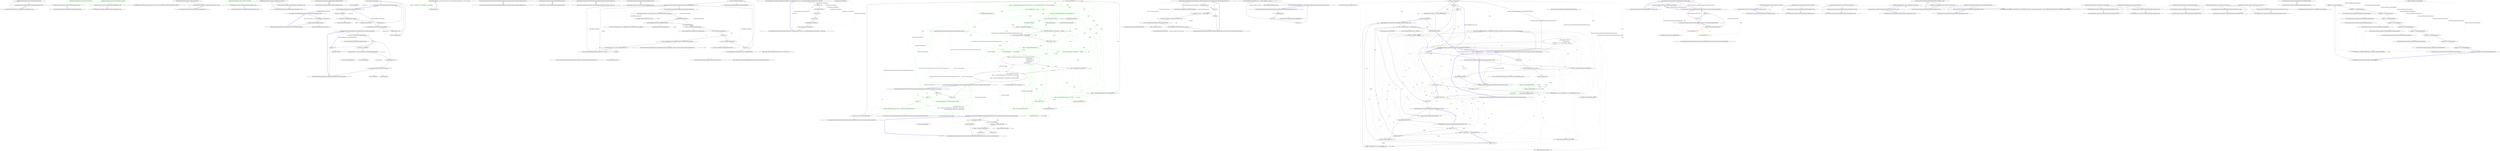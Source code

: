 digraph  {
m0_5 [label="Entry Humanizer.Tests.DateHumanize.Verify(string, int, Humanizer.Localisation.TimeUnit, Humanizer.Localisation.Tense, double?)", span="29-29", cluster="Humanizer.Tests.DateHumanize.Verify(string, int, Humanizer.Localisation.TimeUnit, Humanizer.Localisation.Tense, double?)", file="DateHumanizeTests.cs"];
m0_15 [label="Entry Humanizer.Tests.Localisation.ar.DateHumanizeTests.SecondsAgo(int, string)", span="55-55", cluster="Humanizer.Tests.Localisation.ar.DateHumanizeTests.SecondsAgo(int, string)", file="DateHumanizeTests.cs"];
m0_16 [label="DateHumanize.Verify(expected, seconds, TimeUnit.Second, Tense.Past)", span="57-57", cluster="Humanizer.Tests.Localisation.ar.DateHumanizeTests.SecondsAgo(int, string)", file="DateHumanizeTests.cs"];
m0_17 [label="Exit Humanizer.Tests.Localisation.ar.DateHumanizeTests.SecondsAgo(int, string)", span="55-55", cluster="Humanizer.Tests.Localisation.ar.DateHumanizeTests.SecondsAgo(int, string)", file="DateHumanizeTests.cs"];
m0_6 [label="Entry Humanizer.Tests.Localisation.ar.DateHumanizeTests.HoursAgo(int, string)", span="25-25", cluster="Humanizer.Tests.Localisation.ar.DateHumanizeTests.HoursAgo(int, string)", file="DateHumanizeTests.cs"];
m0_7 [label="DateHumanize.Verify(expected, hours, TimeUnit.Hour, Tense.Past)", span="27-27", cluster="Humanizer.Tests.Localisation.ar.DateHumanizeTests.HoursAgo(int, string)", file="DateHumanizeTests.cs", color=green, community=0];
m0_8 [label="Exit Humanizer.Tests.Localisation.ar.DateHumanizeTests.HoursAgo(int, string)", span="25-25", cluster="Humanizer.Tests.Localisation.ar.DateHumanizeTests.HoursAgo(int, string)", file="DateHumanizeTests.cs"];
m0_12 [label="Entry Humanizer.Tests.Localisation.ar.DateHumanizeTests.MonthsAgo(int, string)", span="45-45", cluster="Humanizer.Tests.Localisation.ar.DateHumanizeTests.MonthsAgo(int, string)", file="DateHumanizeTests.cs"];
m0_13 [label="DateHumanize.Verify(expected, months, TimeUnit.Month, Tense.Past)", span="47-47", cluster="Humanizer.Tests.Localisation.ar.DateHumanizeTests.MonthsAgo(int, string)", file="DateHumanizeTests.cs", color=green, community=0];
m0_14 [label="Exit Humanizer.Tests.Localisation.ar.DateHumanizeTests.MonthsAgo(int, string)", span="45-45", cluster="Humanizer.Tests.Localisation.ar.DateHumanizeTests.MonthsAgo(int, string)", file="DateHumanizeTests.cs"];
m0_2 [label="Entry Humanizer.Tests.Localisation.ar.DateHumanizeTests.DaysAgo(int, string)", span="15-15", cluster="Humanizer.Tests.Localisation.ar.DateHumanizeTests.DaysAgo(int, string)", file="DateHumanizeTests.cs"];
m0_3 [label="DateHumanize.Verify(expected, days, TimeUnit.Day, Tense.Past)", span="17-17", cluster="Humanizer.Tests.Localisation.ar.DateHumanizeTests.DaysAgo(int, string)", file="DateHumanizeTests.cs"];
m0_4 [label="Exit Humanizer.Tests.Localisation.ar.DateHumanizeTests.DaysAgo(int, string)", span="15-15", cluster="Humanizer.Tests.Localisation.ar.DateHumanizeTests.DaysAgo(int, string)", file="DateHumanizeTests.cs"];
m0_18 [label="Entry Humanizer.Tests.Localisation.ar.DateHumanizeTests.YearsAgo(int, string)", span="65-65", cluster="Humanizer.Tests.Localisation.ar.DateHumanizeTests.YearsAgo(int, string)", file="DateHumanizeTests.cs"];
m0_19 [label="DateHumanize.Verify(expected, years, TimeUnit.Year, Tense.Past)", span="67-67", cluster="Humanizer.Tests.Localisation.ar.DateHumanizeTests.YearsAgo(int, string)", file="DateHumanizeTests.cs", color=green, community=0];
m0_20 [label="Exit Humanizer.Tests.Localisation.ar.DateHumanizeTests.YearsAgo(int, string)", span="65-65", cluster="Humanizer.Tests.Localisation.ar.DateHumanizeTests.YearsAgo(int, string)", file="DateHumanizeTests.cs"];
m0_9 [label="Entry Humanizer.Tests.Localisation.ar.DateHumanizeTests.MinutesAgo(int, string)", span="35-35", cluster="Humanizer.Tests.Localisation.ar.DateHumanizeTests.MinutesAgo(int, string)", file="DateHumanizeTests.cs"];
m0_10 [label="DateHumanize.Verify(expected, minutes, TimeUnit.Minute, Tense.Past)", span="37-37", cluster="Humanizer.Tests.Localisation.ar.DateHumanizeTests.MinutesAgo(int, string)", file="DateHumanizeTests.cs"];
m0_11 [label="Exit Humanizer.Tests.Localisation.ar.DateHumanizeTests.MinutesAgo(int, string)", span="35-35", cluster="Humanizer.Tests.Localisation.ar.DateHumanizeTests.MinutesAgo(int, string)", file="DateHumanizeTests.cs"];
m0_0 [label="Entry Humanizer.Tests.Localisation.ar.DateHumanizeTests.DateHumanizeTests()", span="7-7", cluster="Humanizer.Tests.Localisation.ar.DateHumanizeTests.DateHumanizeTests()", file="DateHumanizeTests.cs"];
m0_1 [label="Exit Humanizer.Tests.Localisation.ar.DateHumanizeTests.DateHumanizeTests()", span="7-7", cluster="Humanizer.Tests.Localisation.ar.DateHumanizeTests.DateHumanizeTests()", file="DateHumanizeTests.cs"];
m1_16 [label="Entry string.Humanize()", span="47-47", cluster="string.Humanize()", file="EnumHumanizeExtensions.cs"];
m1_25 [label="Entry System.Reflection.MemberInfo.GetCustomAttributes(bool)", span="0-0", cluster="System.Reflection.MemberInfo.GetCustomAttributes(bool)", file="EnumHumanizeExtensions.cs"];
m1_34 [label="Entry string.ApplyCase(Humanizer.LetterCasing)", span="15-15", cluster="string.ApplyCase(Humanizer.LetterCasing)", file="EnumHumanizeExtensions.cs"];
m1_13 [label="Entry System.Enum.ToString()", span="0-0", cluster="System.Enum.ToString()", file="EnumHumanizeExtensions.cs"];
m1_28 [label="Entry Unk.GetValue", span="", cluster="Unk.GetValue", file="EnumHumanizeExtensions.cs"];
m1_30 [label="Entry Humanizer.EnumHumanizeExtensions.Humanize(System.Enum, Humanizer.LetterCasing)", span="53-53", cluster="Humanizer.EnumHumanizeExtensions.Humanize(System.Enum, Humanizer.LetterCasing)", file="EnumHumanizeExtensions.cs"];
m1_31 [label="var humanizedEnum = Humanize(input)", span="55-55", cluster="Humanizer.EnumHumanizeExtensions.Humanize(System.Enum, Humanizer.LetterCasing)", file="EnumHumanizeExtensions.cs"];
m1_32 [label="return humanizedEnum.ApplyCase(casing);", span="57-57", cluster="Humanizer.EnumHumanizeExtensions.Humanize(System.Enum, Humanizer.LetterCasing)", file="EnumHumanizeExtensions.cs"];
m1_33 [label="Exit Humanizer.EnumHumanizeExtensions.Humanize(System.Enum, Humanizer.LetterCasing)", span="53-53", cluster="Humanizer.EnumHumanizeExtensions.Humanize(System.Enum, Humanizer.LetterCasing)", file="EnumHumanizeExtensions.cs"];
m1_14 [label="Entry System.Type.GetMember(string)", span="0-0", cluster="System.Type.GetMember(string)", file="EnumHumanizeExtensions.cs"];
m1_15 [label="Entry Humanizer.EnumHumanizeExtensions.GetCustomDescription(System.Reflection.MemberInfo)", span="32-32", cluster="Humanizer.EnumHumanizeExtensions.GetCustomDescription(System.Reflection.MemberInfo)", file="EnumHumanizeExtensions.cs"];
m1_17 [label="var attrs = memberInfo.GetCustomAttributes(true)", span="34-34", cluster="Humanizer.EnumHumanizeExtensions.GetCustomDescription(System.Reflection.MemberInfo)", file="EnumHumanizeExtensions.cs"];
m1_18 [label=attrs, span="36-36", cluster="Humanizer.EnumHumanizeExtensions.GetCustomDescription(System.Reflection.MemberInfo)", file="EnumHumanizeExtensions.cs"];
m1_19 [label="var attrType = attr.GetType()", span="38-38", cluster="Humanizer.EnumHumanizeExtensions.GetCustomDescription(System.Reflection.MemberInfo)", file="EnumHumanizeExtensions.cs"];
m1_23 [label="return null;", span="44-44", cluster="Humanizer.EnumHumanizeExtensions.GetCustomDescription(System.Reflection.MemberInfo)", file="EnumHumanizeExtensions.cs"];
m1_22 [label="return descriptionProperty.GetValue(attr, null).ToString();", span="41-41", cluster="Humanizer.EnumHumanizeExtensions.GetCustomDescription(System.Reflection.MemberInfo)", file="EnumHumanizeExtensions.cs"];
m1_20 [label="var descriptionProperty = attrType.GetProperties().FirstOrDefault(DescriptionProperty)", span="39-39", cluster="Humanizer.EnumHumanizeExtensions.GetCustomDescription(System.Reflection.MemberInfo)", file="EnumHumanizeExtensions.cs"];
m1_21 [label="descriptionProperty != null", span="40-40", cluster="Humanizer.EnumHumanizeExtensions.GetCustomDescription(System.Reflection.MemberInfo)", file="EnumHumanizeExtensions.cs"];
m1_24 [label="Exit Humanizer.EnumHumanizeExtensions.GetCustomDescription(System.Reflection.MemberInfo)", span="32-32", cluster="Humanizer.EnumHumanizeExtensions.GetCustomDescription(System.Reflection.MemberInfo)", file="EnumHumanizeExtensions.cs"];
m1_26 [label="Entry System.Type.GetProperties()", span="0-0", cluster="System.Type.GetProperties()", file="EnumHumanizeExtensions.cs"];
m1_12 [label="Entry object.GetType()", span="0-0", cluster="object.GetType()", file="EnumHumanizeExtensions.cs"];
m1_0 [label="Entry lambda expression", span="8-8", cluster="lambda expression", file="EnumHumanizeExtensions.cs"];
m1_1 [label="p.Name == ''Description'' && p.PropertyType == typeof (string)", span="8-8", cluster="lambda expression", file="EnumHumanizeExtensions.cs", color=green, community=0];
m1_2 [label="Exit lambda expression", span="8-8", cluster="lambda expression", file="EnumHumanizeExtensions.cs"];
m1_27 [label="Entry Unk.FirstOrDefault", span="", cluster="Unk.FirstOrDefault", file="EnumHumanizeExtensions.cs"];
m1_29 [label="Entry Unk.ToString", span="", cluster="Unk.ToString", file="EnumHumanizeExtensions.cs"];
m1_3 [label="Entry Humanizer.EnumHumanizeExtensions.Humanize(System.Enum)", span="15-15", cluster="Humanizer.EnumHumanizeExtensions.Humanize(System.Enum)", file="EnumHumanizeExtensions.cs"];
m1_4 [label="Type type = input.GetType()", span="17-17", cluster="Humanizer.EnumHumanizeExtensions.Humanize(System.Enum)", file="EnumHumanizeExtensions.cs"];
m1_5 [label="var memInfo = type.GetMember(input.ToString())", span="18-18", cluster="Humanizer.EnumHumanizeExtensions.Humanize(System.Enum)", file="EnumHumanizeExtensions.cs"];
m1_10 [label="return input.ToString().Humanize();", span="28-28", cluster="Humanizer.EnumHumanizeExtensions.Humanize(System.Enum)", file="EnumHumanizeExtensions.cs"];
m1_6 [label="memInfo.Length > 0", span="20-20", cluster="Humanizer.EnumHumanizeExtensions.Humanize(System.Enum)", file="EnumHumanizeExtensions.cs"];
m1_7 [label="var customDescription = GetCustomDescription(memInfo[0])", span="22-22", cluster="Humanizer.EnumHumanizeExtensions.Humanize(System.Enum)", file="EnumHumanizeExtensions.cs"];
m1_8 [label="customDescription != null", span="24-24", cluster="Humanizer.EnumHumanizeExtensions.Humanize(System.Enum)", file="EnumHumanizeExtensions.cs"];
m1_9 [label="return customDescription;", span="25-25", cluster="Humanizer.EnumHumanizeExtensions.Humanize(System.Enum)", file="EnumHumanizeExtensions.cs"];
m1_11 [label="Exit Humanizer.EnumHumanizeExtensions.Humanize(System.Enum)", span="15-15", cluster="Humanizer.EnumHumanizeExtensions.Humanize(System.Enum)", file="EnumHumanizeExtensions.cs"];
m2_2 [label="Entry Humanizer.Localisation.Formatters.IFormatter.DateHumanize(Humanizer.Localisation.TimeUnit, Humanizer.Localisation.Tense, int)", span="10-10", cluster="Humanizer.Localisation.Formatters.IFormatter.DateHumanize(Humanizer.Localisation.TimeUnit, Humanizer.Localisation.Tense, int)", file="IFormatter.cs"];
m2_3 [label="Exit Humanizer.Localisation.Formatters.IFormatter.DateHumanize(Humanizer.Localisation.TimeUnit, Humanizer.Localisation.Tense, int)", span="10-10", cluster="Humanizer.Localisation.Formatters.IFormatter.DateHumanize(Humanizer.Localisation.TimeUnit, Humanizer.Localisation.Tense, int)", file="IFormatter.cs"];
m2_0 [label="Entry Humanizer.Localisation.Formatters.IFormatter.DateHumanize_Now()", span="9-9", cluster="Humanizer.Localisation.Formatters.IFormatter.DateHumanize_Now()", file="IFormatter.cs"];
m2_1 [label="Exit Humanizer.Localisation.Formatters.IFormatter.DateHumanize_Now()", span="9-9", cluster="Humanizer.Localisation.Formatters.IFormatter.DateHumanize_Now()", file="IFormatter.cs"];
m2_6 [label="Entry Humanizer.Localisation.Formatters.IFormatter.TimeSpanHumanize(Humanizer.Localisation.TimeUnit, int)", span="13-13", cluster="Humanizer.Localisation.Formatters.IFormatter.TimeSpanHumanize(Humanizer.Localisation.TimeUnit, int)", file="IFormatter.cs"];
m2_7 [label="Exit Humanizer.Localisation.Formatters.IFormatter.TimeSpanHumanize(Humanizer.Localisation.TimeUnit, int)", span="13-13", cluster="Humanizer.Localisation.Formatters.IFormatter.TimeSpanHumanize(Humanizer.Localisation.TimeUnit, int)", file="IFormatter.cs"];
m2_4 [label="Entry Humanizer.Localisation.Formatters.IFormatter.TimeSpanHumanize_Zero()", span="12-12", cluster="Humanizer.Localisation.Formatters.IFormatter.TimeSpanHumanize_Zero()", file="IFormatter.cs"];
m2_5 [label="Exit Humanizer.Localisation.Formatters.IFormatter.TimeSpanHumanize_Zero()", span="12-12", cluster="Humanizer.Localisation.Formatters.IFormatter.TimeSpanHumanize_Zero()", file="IFormatter.cs"];
m3_35 [label="Entry System.InvalidOperationException.InvalidOperationException()", span="0-0", cluster="System.InvalidOperationException.InvalidOperationException()", file="NumberToWordsTests.cs"];
m3_8 [label="Entry CommandLine.Core.Specification.FromProperty(System.Reflection.PropertyInfo)", span="74-74", cluster="CommandLine.Core.Specification.FromProperty(System.Reflection.PropertyInfo)", file="NumberToWordsTests.cs"];
m3_9 [label="System.Collections.Generic.List<string> enumList = new System.Collections.Generic.List<string>()", span="76-76", cluster="CommandLine.Core.Specification.FromProperty(System.Reflection.PropertyInfo)", file="NumberToWordsTests.cs"];
m3_10 [label="property.PropertyType.IsEnum", span="77-77", cluster="CommandLine.Core.Specification.FromProperty(System.Reflection.PropertyInfo)", file="NumberToWordsTests.cs"];
m3_11 [label="enumList.AddRange(Enum.GetNames(property.PropertyType))", span="79-79", cluster="CommandLine.Core.Specification.FromProperty(System.Reflection.PropertyInfo)", file="NumberToWordsTests.cs"];
m3_12 [label="var attrs = property.GetCustomAttributes(true)", span="82-82", cluster="CommandLine.Core.Specification.FromProperty(System.Reflection.PropertyInfo)", file="NumberToWordsTests.cs"];
m3_15 [label="var spec = OptionSpecification.FromAttribute(oa.Single(), property.PropertyType, enumList)", span="86-86", cluster="CommandLine.Core.Specification.FromProperty(System.Reflection.PropertyInfo)", file="NumberToWordsTests.cs"];
m3_17 [label="return spec.WithLongName(property.Name.ToLowerInvariant(), enumList);", span="89-89", cluster="CommandLine.Core.Specification.FromProperty(System.Reflection.PropertyInfo)", file="NumberToWordsTests.cs"];
m3_21 [label="return ValueSpecification.FromAttribute(va.Single(), property.PropertyType);", span="97-97", cluster="CommandLine.Core.Specification.FromProperty(System.Reflection.PropertyInfo)", file="NumberToWordsTests.cs"];
m3_13 [label="var oa = attrs.OfType<OptionAttribute>()", span="83-83", cluster="CommandLine.Core.Specification.FromProperty(System.Reflection.PropertyInfo)", file="NumberToWordsTests.cs"];
m3_19 [label="var va = attrs.OfType<ValueAttribute>()", span="94-94", cluster="CommandLine.Core.Specification.FromProperty(System.Reflection.PropertyInfo)", file="NumberToWordsTests.cs"];
m3_14 [label="oa.Count() == 1", span="84-84", cluster="CommandLine.Core.Specification.FromProperty(System.Reflection.PropertyInfo)", file="NumberToWordsTests.cs"];
m3_16 [label="spec.ShortName.Length == 0 && spec.LongName.Length == 0", span="87-87", cluster="CommandLine.Core.Specification.FromProperty(System.Reflection.PropertyInfo)", file="NumberToWordsTests.cs"];
m3_18 [label="return spec;", span="91-91", cluster="CommandLine.Core.Specification.FromProperty(System.Reflection.PropertyInfo)", file="NumberToWordsTests.cs"];
m3_20 [label="va.Count() == 1", span="95-95", cluster="CommandLine.Core.Specification.FromProperty(System.Reflection.PropertyInfo)", file="NumberToWordsTests.cs"];
m3_22 [label="throw new InvalidOperationException();", span="100-100", cluster="CommandLine.Core.Specification.FromProperty(System.Reflection.PropertyInfo)", file="NumberToWordsTests.cs"];
m3_23 [label="Exit CommandLine.Core.Specification.FromProperty(System.Reflection.PropertyInfo)", span="74-74", cluster="CommandLine.Core.Specification.FromProperty(System.Reflection.PropertyInfo)", file="NumberToWordsTests.cs"];
m3_27 [label="Entry System.Reflection.MemberInfo.GetCustomAttributes(bool)", span="0-0", cluster="System.Reflection.MemberInfo.GetCustomAttributes(bool)", file="NumberToWordsTests.cs"];
m3_24 [label="Entry System.Collections.Generic.List<T>.List()", span="0-0", cluster="System.Collections.Generic.List<T>.List()", file="NumberToWordsTests.cs"];
m3_34 [label="Entry CommandLine.Core.ValueSpecification.FromAttribute(CommandLine.ValueAttribute, System.Type)", span="16-16", cluster="CommandLine.Core.ValueSpecification.FromAttribute(CommandLine.ValueAttribute, System.Type)", file="NumberToWordsTests.cs"];
m3_31 [label="Entry CommandLine.Core.OptionSpecification.FromAttribute(CommandLine.OptionAttribute, System.Type, System.Collections.Generic.IEnumerable<string>)", span="29-29", cluster="CommandLine.Core.OptionSpecification.FromAttribute(CommandLine.OptionAttribute, System.Type, System.Collections.Generic.IEnumerable<string>)", file="NumberToWordsTests.cs"];
m3_33 [label="Entry CommandLine.Core.OptionSpecification.WithLongName(string, System.Collections.Generic.IEnumerable<string>)", span="21-21", cluster="CommandLine.Core.OptionSpecification.WithLongName(string, System.Collections.Generic.IEnumerable<string>)", file="NumberToWordsTests.cs"];
m3_29 [label="Entry System.Collections.Generic.IEnumerable<TSource>.Count<TSource>()", span="0-0", cluster="System.Collections.Generic.IEnumerable<TSource>.Count<TSource>()", file="NumberToWordsTests.cs"];
m3_30 [label="Entry System.Collections.Generic.IEnumerable<TSource>.Single<TSource>()", span="0-0", cluster="System.Collections.Generic.IEnumerable<TSource>.Single<TSource>()", file="NumberToWordsTests.cs"];
m3_28 [label="Entry System.Collections.IEnumerable.OfType<TResult>()", span="0-0", cluster="System.Collections.IEnumerable.OfType<TResult>()", file="NumberToWordsTests.cs"];
m3_32 [label="Entry string.ToLowerInvariant()", span="0-0", cluster="string.ToLowerInvariant()", file="NumberToWordsTests.cs"];
m3_0 [label="Entry CommandLine.Core.Specification.Specification(CommandLine.Core.SpecificationType, bool, int, int, CommandLine.Infrastructure.Maybe<object>, System.Type)", span="28-28", cluster="CommandLine.Core.Specification.Specification(CommandLine.Core.SpecificationType, bool, int, int, CommandLine.Infrastructure.Maybe<object>, System.Type)", file="NumberToWordsTests.cs"];
m3_1 [label="this.tag = tag", span="30-30", cluster="CommandLine.Core.Specification.Specification(CommandLine.Core.SpecificationType, bool, int, int, CommandLine.Infrastructure.Maybe<object>, System.Type)", file="NumberToWordsTests.cs"];
m3_2 [label="this.required = required", span="31-31", cluster="CommandLine.Core.Specification.Specification(CommandLine.Core.SpecificationType, bool, int, int, CommandLine.Infrastructure.Maybe<object>, System.Type)", file="NumberToWordsTests.cs"];
m3_3 [label="this.min = min", span="32-32", cluster="CommandLine.Core.Specification.Specification(CommandLine.Core.SpecificationType, bool, int, int, CommandLine.Infrastructure.Maybe<object>, System.Type)", file="NumberToWordsTests.cs"];
m3_4 [label="this.max = max", span="33-33", cluster="CommandLine.Core.Specification.Specification(CommandLine.Core.SpecificationType, bool, int, int, CommandLine.Infrastructure.Maybe<object>, System.Type)", file="NumberToWordsTests.cs"];
m3_5 [label="this.defaultValue = defaultValue", span="35-35", cluster="CommandLine.Core.Specification.Specification(CommandLine.Core.SpecificationType, bool, int, int, CommandLine.Infrastructure.Maybe<object>, System.Type)", file="NumberToWordsTests.cs"];
m3_6 [label="this.conversionType = conversionType", span="36-36", cluster="CommandLine.Core.Specification.Specification(CommandLine.Core.SpecificationType, bool, int, int, CommandLine.Infrastructure.Maybe<object>, System.Type)", file="NumberToWordsTests.cs"];
m3_7 [label="Exit CommandLine.Core.Specification.Specification(CommandLine.Core.SpecificationType, bool, int, int, CommandLine.Infrastructure.Maybe<object>, System.Type)", span="28-28", cluster="CommandLine.Core.Specification.Specification(CommandLine.Core.SpecificationType, bool, int, int, CommandLine.Infrastructure.Maybe<object>, System.Type)", file="NumberToWordsTests.cs"];
m3_25 [label="Entry System.Enum.GetNames(System.Type)", span="0-0", cluster="System.Enum.GetNames(System.Type)", file="NumberToWordsTests.cs"];
m3_26 [label="Entry System.Collections.Generic.List<T>.AddRange(System.Collections.Generic.IEnumerable<T>)", span="0-0", cluster="System.Collections.Generic.List<T>.AddRange(System.Collections.Generic.IEnumerable<T>)", file="NumberToWordsTests.cs"];
m3_36 [label="CommandLine.Core.Specification", span="", file="NumberToWordsTests.cs"];
m4_35 [label="Entry string.Replace(string, string)", span="0-0", cluster="string.Replace(string, string)", file="OrdinalizeTests.cs"];
m4_42 [label="Entry string.Format(string, object, object, object)", span="0-0", cluster="string.Format(string, object, object, object)", file="OrdinalizeTests.cs"];
m4_50 [label="Entry string.Split(params char[])", span="0-0", cluster="string.Split(params char[])", file="OrdinalizeTests.cs"];
m4_31 [label="Entry Humanizer.Localisation.NumberToWords.Romanian.RomanianOrdinalNumberConverter.getPartByGender(string, Humanizer.GrammaticalGender)", span="103-103", cluster="Humanizer.Localisation.NumberToWords.Romanian.RomanianOrdinalNumberConverter.getPartByGender(string, Humanizer.GrammaticalGender)", file="OrdinalizeTests.cs"];
m4_43 [label="multiGenderPart.Contains(''|'')", span="105-105", cluster="Humanizer.Localisation.NumberToWords.Romanian.RomanianOrdinalNumberConverter.getPartByGender(string, Humanizer.GrammaticalGender)", file="OrdinalizeTests.cs"];
m4_44 [label="String[] parts = multiGenderPart.Split('|')", span="107-107", cluster="Humanizer.Localisation.NumberToWords.Romanian.RomanianOrdinalNumberConverter.getPartByGender(string, Humanizer.GrammaticalGender)", file="OrdinalizeTests.cs"];
m4_45 [label="gender == GrammaticalGender.Feminine", span="108-108", cluster="Humanizer.Localisation.NumberToWords.Romanian.RomanianOrdinalNumberConverter.getPartByGender(string, Humanizer.GrammaticalGender)", file="OrdinalizeTests.cs"];
m4_48 [label="return multiGenderPart;", span="115-115", cluster="Humanizer.Localisation.NumberToWords.Romanian.RomanianOrdinalNumberConverter.getPartByGender(string, Humanizer.GrammaticalGender)", file="OrdinalizeTests.cs"];
m4_46 [label="return parts[1];", span="109-109", cluster="Humanizer.Localisation.NumberToWords.Romanian.RomanianOrdinalNumberConverter.getPartByGender(string, Humanizer.GrammaticalGender)", file="OrdinalizeTests.cs"];
m4_47 [label="return parts[0];", span="112-112", cluster="Humanizer.Localisation.NumberToWords.Romanian.RomanianOrdinalNumberConverter.getPartByGender(string, Humanizer.GrammaticalGender)", file="OrdinalizeTests.cs"];
m4_49 [label="Exit Humanizer.Localisation.NumberToWords.Romanian.RomanianOrdinalNumberConverter.getPartByGender(string, Humanizer.GrammaticalGender)", span="103-103", cluster="Humanizer.Localisation.NumberToWords.Romanian.RomanianOrdinalNumberConverter.getPartByGender(string, Humanizer.GrammaticalGender)", file="OrdinalizeTests.cs"];
m4_36 [label="Entry string.EndsWith(string)", span="0-0", cluster="string.EndsWith(string)", file="OrdinalizeTests.cs"];
m4_38 [label="Entry string.Contains(string)", span="0-0", cluster="string.Contains(string)", file="OrdinalizeTests.cs"];
m4_33 [label="Entry Humanizer.Localisation.NumberToWords.Romanian.RomanianCardinalNumberConverter.RomanianCardinalNumberConverter()", span="6-6", cluster="Humanizer.Localisation.NumberToWords.Romanian.RomanianCardinalNumberConverter.RomanianCardinalNumberConverter()", file="OrdinalizeTests.cs"];
m4_39 [label="Entry string.StartsWith(string)", span="0-0", cluster="string.StartsWith(string)", file="OrdinalizeTests.cs"];
m4_32 [label="Entry string.Format(string, object, object)", span="0-0", cluster="string.Format(string, object, object)", file="OrdinalizeTests.cs"];
m4_41 [label="Entry string.TrimStart(params char[])", span="0-0", cluster="string.TrimStart(params char[])", file="OrdinalizeTests.cs"];
m4_34 [label="Entry Humanizer.Localisation.NumberToWords.Romanian.RomanianCardinalNumberConverter.Convert(int, Humanizer.GrammaticalGender)", span="98-98", cluster="Humanizer.Localisation.NumberToWords.Romanian.RomanianCardinalNumberConverter.Convert(int, Humanizer.GrammaticalGender)", file="OrdinalizeTests.cs"];
m4_0 [label="Entry Humanizer.Localisation.NumberToWords.Romanian.RomanianOrdinalNumberConverter.Convert(int, Humanizer.GrammaticalGender)", span="28-28", cluster="Humanizer.Localisation.NumberToWords.Romanian.RomanianOrdinalNumberConverter.Convert(int, Humanizer.GrammaticalGender)", file="OrdinalizeTests.cs"];
m4_3 [label="number == 1", span="33-33", cluster="Humanizer.Localisation.NumberToWords.Romanian.RomanianOrdinalNumberConverter.Convert(int, Humanizer.GrammaticalGender)", color=green, community=0, file="OrdinalizeTests.cs"];
m4_1 [label="number == 0", span="31-31", cluster="Humanizer.Localisation.NumberToWords.Romanian.RomanianOrdinalNumberConverter.Convert(int, Humanizer.GrammaticalGender)", file="OrdinalizeTests.cs"];
m4_4 [label="return this.getPartByGender(_ordinalsUnder10[number], gender);", span="35-35", cluster="Humanizer.Localisation.NumberToWords.Romanian.RomanianOrdinalNumberConverter.Convert(int, Humanizer.GrammaticalGender)", color=green, community=0, file="OrdinalizeTests.cs"];
m4_5 [label="number <= 9", span="36-36", cluster="Humanizer.Localisation.NumberToWords.Romanian.RomanianOrdinalNumberConverter.Convert(int, Humanizer.GrammaticalGender)", color=green, community=0, file="OrdinalizeTests.cs"];
m4_6 [label="return String.Format(''{0} {1}'',\r\n                                        gender == GrammaticalGender.Feminine ? _femininePrefix : _masculinePrefix,\r\n                                        this.getPartByGender(_ordinalsUnder10[number], gender)\r\n                                     );", span="38-41", cluster="Humanizer.Localisation.NumberToWords.Romanian.RomanianOrdinalNumberConverter.Convert(int, Humanizer.GrammaticalGender)", color=green, community=0, file="OrdinalizeTests.cs"];
m4_7 [label="RomanianCardinalNumberConverter coverter = new RomanianCardinalNumberConverter()", span="44-44", cluster="Humanizer.Localisation.NumberToWords.Romanian.RomanianOrdinalNumberConverter.Convert(int, Humanizer.GrammaticalGender)", color=green, community=0, file="OrdinalizeTests.cs"];
m4_12 [label="(gender == GrammaticalGender.Feminine) && words.Contains(''zeci'') && (words.Contains(''milioane'') || words.Contains(''miliarde''))", span="54-54", cluster="Humanizer.Localisation.NumberToWords.Romanian.RomanianOrdinalNumberConverter.Convert(int, Humanizer.GrammaticalGender)", color=green, community=0, file="OrdinalizeTests.cs"];
m4_10 [label="(gender == GrammaticalGender.Feminine) && words.EndsWith(''zeci'')", span="50-50", cluster="Humanizer.Localisation.NumberToWords.Romanian.RomanianOrdinalNumberConverter.Convert(int, Humanizer.GrammaticalGender)", file="OrdinalizeTests.cs"];
m4_9 [label="words = words.Replace('' de '', '' '')", span="48-48", cluster="Humanizer.Localisation.NumberToWords.Romanian.RomanianOrdinalNumberConverter.Convert(int, Humanizer.GrammaticalGender)", file="OrdinalizeTests.cs"];
m4_13 [label="words = words.Replace(''zeci'', ''zecea'')", span="56-56", cluster="Humanizer.Localisation.NumberToWords.Romanian.RomanianOrdinalNumberConverter.Convert(int, Humanizer.GrammaticalGender)", color=green, community=0, file="OrdinalizeTests.cs"];
m4_14 [label="(gender == GrammaticalGender.Feminine) && words.StartsWith(''un '')", span="59-59", cluster="Humanizer.Localisation.NumberToWords.Romanian.RomanianOrdinalNumberConverter.Convert(int, Humanizer.GrammaticalGender)", color=green, community=0, file="OrdinalizeTests.cs"];
m4_11 [label="words = words.Substring(0, words.Length - 4) + ''zece''", span="52-52", cluster="Humanizer.Localisation.NumberToWords.Romanian.RomanianOrdinalNumberConverter.Convert(int, Humanizer.GrammaticalGender)", color=green, community=0, file="OrdinalizeTests.cs"];
m4_15 [label="words = words.Substring(2).TrimStart()", span="61-61", cluster="Humanizer.Localisation.NumberToWords.Romanian.RomanianOrdinalNumberConverter.Convert(int, Humanizer.GrammaticalGender)", color=green, community=0, file="OrdinalizeTests.cs"];
m4_16 [label="words.EndsWith(''milioane'')", span="64-64", cluster="Humanizer.Localisation.NumberToWords.Romanian.RomanianOrdinalNumberConverter.Convert(int, Humanizer.GrammaticalGender)", color=green, community=0, file="OrdinalizeTests.cs"];
m4_21 [label="gender == GrammaticalGender.Feminine", span="73-73", cluster="Humanizer.Localisation.NumberToWords.Romanian.RomanianOrdinalNumberConverter.Convert(int, Humanizer.GrammaticalGender)", color=green, community=0, file="OrdinalizeTests.cs"];
m4_20 [label="words.EndsWith(''milion'')", span="71-71", cluster="Humanizer.Localisation.NumberToWords.Romanian.RomanianOrdinalNumberConverter.Convert(int, Humanizer.GrammaticalGender)", file="OrdinalizeTests.cs"];
m4_22 [label="words = words.Substring(0, words.Length - 6) + ''milioana''", span="74-74", cluster="Humanizer.Localisation.NumberToWords.Romanian.RomanianOrdinalNumberConverter.Convert(int, Humanizer.GrammaticalGender)", color=green, community=0, file="OrdinalizeTests.cs"];
m4_23 [label="customMasculineSuffix = ''u'' + _masculineSuffix", span="77-77", cluster="Humanizer.Localisation.NumberToWords.Romanian.RomanianOrdinalNumberConverter.Convert(int, Humanizer.GrammaticalGender)", color=green, community=0, file="OrdinalizeTests.cs"];
m4_25 [label="gender == GrammaticalGender.Masculine", span="81-81", cluster="Humanizer.Localisation.NumberToWords.Romanian.RomanianOrdinalNumberConverter.Convert(int, Humanizer.GrammaticalGender)", color=green, community=0, file="OrdinalizeTests.cs"];
m4_24 [label="words.EndsWith(''miliard'')", span="79-79", cluster="Humanizer.Localisation.NumberToWords.Romanian.RomanianOrdinalNumberConverter.Convert(int, Humanizer.GrammaticalGender)", color=green, community=0, file="OrdinalizeTests.cs"];
m4_26 [label="customMasculineSuffix = ''u'' + _masculineSuffix", span="82-82", cluster="Humanizer.Localisation.NumberToWords.Romanian.RomanianOrdinalNumberConverter.Convert(int, Humanizer.GrammaticalGender)", color=green, community=0, file="OrdinalizeTests.cs"];
m4_27 [label="(gender == GrammaticalGender.Feminine) && (!words.EndsWith(''zece'') &&\r\n                                                               (words.EndsWith(''a'') ||\r\n                                                               words.EndsWith(''ă'') ||\r\n                                                               words.EndsWith(''e'') ||\r\n                                                               words.EndsWith(''i'')))", span="86-90", cluster="Humanizer.Localisation.NumberToWords.Romanian.RomanianOrdinalNumberConverter.Convert(int, Humanizer.GrammaticalGender)", file="OrdinalizeTests.cs"];
m4_8 [label="String words = coverter.Convert(number, gender)", span="45-45", cluster="Humanizer.Localisation.NumberToWords.Romanian.RomanianOrdinalNumberConverter.Convert(int, Humanizer.GrammaticalGender)", file="OrdinalizeTests.cs"];
m4_18 [label="words = words.Substring(0, words.Length - 8) + ''milioana''", span="67-67", cluster="Humanizer.Localisation.NumberToWords.Romanian.RomanianOrdinalNumberConverter.Convert(int, Humanizer.GrammaticalGender)", file="OrdinalizeTests.cs"];
m4_28 [label="words = words.Substring(0, words.Length - 1)", span="92-92", cluster="Humanizer.Localisation.NumberToWords.Romanian.RomanianOrdinalNumberConverter.Convert(int, Humanizer.GrammaticalGender)", file="OrdinalizeTests.cs"];
m4_29 [label="return String.Format(''{0} {1}{2}'',\r\n                                        gender == GrammaticalGender.Feminine ? _femininePrefix : _masculinePrefix,\r\n                                        words,\r\n                                        gender == GrammaticalGender.Feminine ? _feminineSuffix : customMasculineSuffix\r\n                                    );", span="95-99", cluster="Humanizer.Localisation.NumberToWords.Romanian.RomanianOrdinalNumberConverter.Convert(int, Humanizer.GrammaticalGender)", file="OrdinalizeTests.cs"];
m4_17 [label="gender == GrammaticalGender.Feminine", span="66-66", cluster="Humanizer.Localisation.NumberToWords.Romanian.RomanianOrdinalNumberConverter.Convert(int, Humanizer.GrammaticalGender)", file="OrdinalizeTests.cs"];
m4_19 [label="String customMasculineSuffix = _masculineSuffix", span="70-70", cluster="Humanizer.Localisation.NumberToWords.Romanian.RomanianOrdinalNumberConverter.Convert(int, Humanizer.GrammaticalGender)", file="OrdinalizeTests.cs"];
m4_2 [label="return ''zero'';", span="32-32", cluster="Humanizer.Localisation.NumberToWords.Romanian.RomanianOrdinalNumberConverter.Convert(int, Humanizer.GrammaticalGender)", file="OrdinalizeTests.cs"];
m4_30 [label="Exit Humanizer.Localisation.NumberToWords.Romanian.RomanianOrdinalNumberConverter.Convert(int, Humanizer.GrammaticalGender)", span="28-28", cluster="Humanizer.Localisation.NumberToWords.Romanian.RomanianOrdinalNumberConverter.Convert(int, Humanizer.GrammaticalGender)", file="OrdinalizeTests.cs"];
m4_37 [label="Entry string.Substring(int, int)", span="0-0", cluster="string.Substring(int, int)", file="OrdinalizeTests.cs"];
m4_40 [label="Entry string.Substring(int)", span="0-0", cluster="string.Substring(int)", file="OrdinalizeTests.cs"];
m4_51 [label="Humanizer.Localisation.NumberToWords.Romanian.RomanianOrdinalNumberConverter", span="", file="OrdinalizeTests.cs"];
m6_0 [label="Entry Humanizer.Localisation.ResourceKeys.DateHumanize.GetResourceKey(Humanizer.Localisation.TimeUnit, Humanizer.Localisation.Tense, int)", span="27-27", cluster="Humanizer.Localisation.ResourceKeys.DateHumanize.GetResourceKey(Humanizer.Localisation.TimeUnit, Humanizer.Localisation.Tense, int)", file="ResourceKeys.DateHumanize.cs"];
m6_1 [label="ValidateRange(count)", span="29-29", cluster="Humanizer.Localisation.ResourceKeys.DateHumanize.GetResourceKey(Humanizer.Localisation.TimeUnit, Humanizer.Localisation.Tense, int)", file="ResourceKeys.DateHumanize.cs"];
m6_2 [label="count == 0", span="31-31", cluster="Humanizer.Localisation.ResourceKeys.DateHumanize.GetResourceKey(Humanizer.Localisation.TimeUnit, Humanizer.Localisation.Tense, int)", file="ResourceKeys.DateHumanize.cs"];
m6_4 [label="var singularity = count == 1 ? Single : Multiple", span="34-34", cluster="Humanizer.Localisation.ResourceKeys.DateHumanize.GetResourceKey(Humanizer.Localisation.TimeUnit, Humanizer.Localisation.Tense, int)", file="ResourceKeys.DateHumanize.cs"];
m6_5 [label="var tense = timeUnitTense == Tense.Future ? FromNow : Ago", span="35-35", cluster="Humanizer.Localisation.ResourceKeys.DateHumanize.GetResourceKey(Humanizer.Localisation.TimeUnit, Humanizer.Localisation.Tense, int)", file="ResourceKeys.DateHumanize.cs"];
m6_6 [label="var unit = timeUnit.ToString().ToQuantity(count, ShowQuantityAs.None)", span="36-36", cluster="Humanizer.Localisation.ResourceKeys.DateHumanize.GetResourceKey(Humanizer.Localisation.TimeUnit, Humanizer.Localisation.Tense, int)", file="ResourceKeys.DateHumanize.cs"];
m6_3 [label="return Now;", span="32-32", cluster="Humanizer.Localisation.ResourceKeys.DateHumanize.GetResourceKey(Humanizer.Localisation.TimeUnit, Humanizer.Localisation.Tense, int)", file="ResourceKeys.DateHumanize.cs"];
m6_7 [label="return DateTimeFormat.FormatWith(singularity, unit, tense);", span="37-37", cluster="Humanizer.Localisation.ResourceKeys.DateHumanize.GetResourceKey(Humanizer.Localisation.TimeUnit, Humanizer.Localisation.Tense, int)", file="ResourceKeys.DateHumanize.cs"];
m6_8 [label="Exit Humanizer.Localisation.ResourceKeys.DateHumanize.GetResourceKey(Humanizer.Localisation.TimeUnit, Humanizer.Localisation.Tense, int)", span="27-27", cluster="Humanizer.Localisation.ResourceKeys.DateHumanize.GetResourceKey(Humanizer.Localisation.TimeUnit, Humanizer.Localisation.Tense, int)", file="ResourceKeys.DateHumanize.cs"];
m6_9 [label="Entry Humanizer.Localisation.ResourceKeys.ValidateRange(int)", span="9-9", cluster="Humanizer.Localisation.ResourceKeys.ValidateRange(int)", file="ResourceKeys.DateHumanize.cs"];
m6_11 [label="Entry string.ToQuantity(int, Humanizer.ShowQuantityAs)", span="46-46", cluster="string.ToQuantity(int, Humanizer.ShowQuantityAs)", file="ResourceKeys.DateHumanize.cs"];
m6_10 [label="Entry System.Enum.ToString()", span="0-0", cluster="System.Enum.ToString()", file="ResourceKeys.DateHumanize.cs"];
m6_12 [label="Entry string.FormatWith(params object[])", span="15-15", cluster="string.FormatWith(params object[])", file="ResourceKeys.DateHumanize.cs"];
m7_7 [label="Entry string.FormatWith(params object[])", span="15-15", cluster="string.FormatWith(params object[])", file="ResourceKeys.TimeSpanHumanize.cs"];
m7_6 [label="Entry Humanizer.Localisation.ResourceKeys.ValidateRange(int)", span="9-9", cluster="Humanizer.Localisation.ResourceKeys.ValidateRange(int)", file="ResourceKeys.TimeSpanHumanize.cs"];
m7_0 [label="Entry Humanizer.Localisation.ResourceKeys.TimeSpanHumanize.GetResourceKey(Humanizer.Localisation.TimeUnit, int)", span="19-19", cluster="Humanizer.Localisation.ResourceKeys.TimeSpanHumanize.GetResourceKey(Humanizer.Localisation.TimeUnit, int)", file="ResourceKeys.TimeSpanHumanize.cs"];
m7_1 [label="ValidateRange(count)", span="21-21", cluster="Humanizer.Localisation.ResourceKeys.TimeSpanHumanize.GetResourceKey(Humanizer.Localisation.TimeUnit, int)", file="ResourceKeys.TimeSpanHumanize.cs"];
m7_2 [label="count == 0", span="23-23", cluster="Humanizer.Localisation.ResourceKeys.TimeSpanHumanize.GetResourceKey(Humanizer.Localisation.TimeUnit, int)", file="ResourceKeys.TimeSpanHumanize.cs"];
m7_4 [label="return TimeSpanFormat.FormatWith(count == 1 ? Single : Multiple, unit, count == 1 ? '''' : ''s'');", span="26-26", cluster="Humanizer.Localisation.ResourceKeys.TimeSpanHumanize.GetResourceKey(Humanizer.Localisation.TimeUnit, int)", file="ResourceKeys.TimeSpanHumanize.cs"];
m7_3 [label="return Zero;", span="24-24", cluster="Humanizer.Localisation.ResourceKeys.TimeSpanHumanize.GetResourceKey(Humanizer.Localisation.TimeUnit, int)", file="ResourceKeys.TimeSpanHumanize.cs"];
m7_5 [label="Exit Humanizer.Localisation.ResourceKeys.TimeSpanHumanize.GetResourceKey(Humanizer.Localisation.TimeUnit, int)", span="19-19", cluster="Humanizer.Localisation.ResourceKeys.TimeSpanHumanize.GetResourceKey(Humanizer.Localisation.TimeUnit, int)", file="ResourceKeys.TimeSpanHumanize.cs"];
m8_34 [label="Entry System.Collections.Generic.List<T>.List()", span="0-0", cluster="System.Collections.Generic.List<T>.List()", file="SpanishNumberToWordsConverter.cs"];
m8_18 [label="number > 0", span="70-70", cluster="Humanizer.Localisation.NumberToWords.SpanishNumberToWordsConverter.Convert(int)", file="SpanishNumberToWordsConverter.cs"];
m8_2 [label="return ''cero'';", span="30-30", cluster="Humanizer.Localisation.NumberToWords.SpanishNumberToWordsConverter.Convert(int)", file="SpanishNumberToWordsConverter.cs"];
m8_3 [label="number < 0", span="32-32", cluster="Humanizer.Localisation.NumberToWords.SpanishNumberToWordsConverter.Convert(int)", file="SpanishNumberToWordsConverter.cs"];
m8_4 [label="return string.Format(''menos {0}'', Convert(Math.Abs(number)));", span="33-33", cluster="Humanizer.Localisation.NumberToWords.SpanishNumberToWordsConverter.Convert(int)", file="SpanishNumberToWordsConverter.cs"];
m8_5 [label="var parts = new List<string>()", span="35-35", cluster="Humanizer.Localisation.NumberToWords.SpanishNumberToWordsConverter.Convert(int)", file="SpanishNumberToWordsConverter.cs"];
m8_35 [label="Entry string.Format(string, params object[])", span="0-0", cluster="string.Format(string, params object[])", file="SpanishNumberToWordsConverter.cs"];
m8_6 [label="(number / 1000000000) > 0", span="37-37", cluster="Humanizer.Localisation.NumberToWords.SpanishNumberToWordsConverter.Convert(int)", file="SpanishNumberToWordsConverter.cs"];
m8_8 [label="number %= 1000000000", span="43-43", cluster="Humanizer.Localisation.NumberToWords.SpanishNumberToWordsConverter.Convert(int)", file="SpanishNumberToWordsConverter.cs"];
m8_14 [label="number %= 1000", span="61-61", cluster="Humanizer.Localisation.NumberToWords.SpanishNumberToWordsConverter.Convert(int)", file="SpanishNumberToWordsConverter.cs"];
m8_15 [label="(number / 100) > 0", span="64-64", cluster="Humanizer.Localisation.NumberToWords.SpanishNumberToWordsConverter.Convert(int)", file="SpanishNumberToWordsConverter.cs"];
m8_16 [label="parts.Add(number == 100 ? string.Format(''cien'') : HundredsMap[(number / 100)])", span="66-66", cluster="Humanizer.Localisation.NumberToWords.SpanishNumberToWordsConverter.Convert(int)", file="SpanishNumberToWordsConverter.cs"];
m8_17 [label="number %= 100", span="67-67", cluster="Humanizer.Localisation.NumberToWords.SpanishNumberToWordsConverter.Convert(int)", file="SpanishNumberToWordsConverter.cs"];
m8_23 [label="(number % 10) > 0", span="76-76", cluster="Humanizer.Localisation.NumberToWords.SpanishNumberToWordsConverter.Convert(int)", file="SpanishNumberToWordsConverter.cs"];
m8_33 [label="Entry string.Format(string, object)", span="0-0", cluster="string.Format(string, object)", file="SpanishNumberToWordsConverter.cs"];
m8_24 [label="lastPart += string.Format('' {0}'', UnitsMap[number % 10])", span="77-77", cluster="Humanizer.Localisation.NumberToWords.SpanishNumberToWordsConverter.Convert(int)", file="SpanishNumberToWordsConverter.cs"];
m8_25 [label="parts.Add(lastPart)", span="79-79", cluster="Humanizer.Localisation.NumberToWords.SpanishNumberToWordsConverter.Convert(int)", file="SpanishNumberToWordsConverter.cs"];
m8_26 [label="var lastPart = TensMap[number / 10]", span="83-83", cluster="Humanizer.Localisation.NumberToWords.SpanishNumberToWordsConverter.Convert(int)", file="SpanishNumberToWordsConverter.cs"];
m8_27 [label="(number % 10) > 0", span="84-84", cluster="Humanizer.Localisation.NumberToWords.SpanishNumberToWordsConverter.Convert(int)", file="SpanishNumberToWordsConverter.cs"];
m8_38 [label="Entry string.Join(string, params string[])", span="0-0", cluster="string.Join(string, params string[])", file="SpanishNumberToWordsConverter.cs"];
m8_13 [label="parts.Add(number / 1000 == 1\r\n                    ? string.Format(''mil'')\r\n                    : string.Format(''{0} mil'', Convert(number / 1000)))", span="57-59", cluster="Humanizer.Localisation.NumberToWords.SpanishNumberToWordsConverter.Convert(int)", file="SpanishNumberToWordsConverter.cs"];
m8_0 [label="Entry Humanizer.Localisation.NumberToWords.SpanishNumberToWordsConverter.Convert(int)", span="27-27", cluster="Humanizer.Localisation.NumberToWords.SpanishNumberToWordsConverter.Convert(int)", file="SpanishNumberToWordsConverter.cs"];
m8_1 [label="number == 0", span="29-29", cluster="Humanizer.Localisation.NumberToWords.SpanishNumberToWordsConverter.Convert(int)", file="SpanishNumberToWordsConverter.cs"];
m8_28 [label="lastPart += string.Format('' y {0}'', UnitsMap[number % 10])", span="85-85", cluster="Humanizer.Localisation.NumberToWords.SpanishNumberToWordsConverter.Convert(int)", file="SpanishNumberToWordsConverter.cs"];
m8_48 [label="Entry string.TrimEnd(params char[])", span="0-0", cluster="string.TrimEnd(params char[])", file="SpanishNumberToWordsConverter.cs"];
m8_7 [label="Entry System.TimeSpan.Humanize(int, System.Globalization.CultureInfo, Humanizer.Localisation.TimeUnit, Humanizer.Localisation.TimeUnit)", span="27-27", cluster="System.TimeSpan.Humanize(int, System.Globalization.CultureInfo, Humanizer.Localisation.TimeUnit, Humanizer.Localisation.TimeUnit)", file="SpanishNumberToWordsConverter.cs"];
m8_10 [label="var actual = TimeSpan.FromSeconds(seconds).Humanize()", span="36-36", cluster="Humanizer.Tests.Localisation.roRO.TimeSpanHumanizerTests.Seconds(int, string)", file="SpanishNumberToWordsConverter.cs"];
m8_9 [label="Entry Humanizer.Tests.Localisation.roRO.TimeSpanHumanizerTests.Seconds(int, string)", span="34-34", cluster="Humanizer.Tests.Localisation.roRO.TimeSpanHumanizerTests.Seconds(int, string)", file="SpanishNumberToWordsConverter.cs"];
m8_11 [label="Assert.Equal(expected, actual)", span="37-37", cluster="Humanizer.Tests.Localisation.roRO.TimeSpanHumanizerTests.Seconds(int, string)", file="SpanishNumberToWordsConverter.cs"];
m8_12 [label="Exit Humanizer.Tests.Localisation.roRO.TimeSpanHumanizerTests.Seconds(int, string)", span="34-34", cluster="Humanizer.Tests.Localisation.roRO.TimeSpanHumanizerTests.Seconds(int, string)", file="SpanishNumberToWordsConverter.cs"];
m8_19 [label="Entry Humanizer.Tests.Localisation.roRO.TimeSpanHumanizerTests.Hours(int, string)", span="56-56", cluster="Humanizer.Tests.Localisation.roRO.TimeSpanHumanizerTests.Hours(int, string)", file="SpanishNumberToWordsConverter.cs"];
m8_20 [label="var actual = TimeSpan.FromHours(hours).Humanize()", span="58-58", cluster="Humanizer.Tests.Localisation.roRO.TimeSpanHumanizerTests.Hours(int, string)", file="SpanishNumberToWordsConverter.cs"];
m8_21 [label="Assert.Equal(expected, actual)", span="59-59", cluster="Humanizer.Tests.Localisation.roRO.TimeSpanHumanizerTests.Hours(int, string)", file="SpanishNumberToWordsConverter.cs"];
m8_22 [label="Exit Humanizer.Tests.Localisation.roRO.TimeSpanHumanizerTests.Hours(int, string)", span="56-56", cluster="Humanizer.Tests.Localisation.roRO.TimeSpanHumanizerTests.Hours(int, string)", file="SpanishNumberToWordsConverter.cs"];
m8_30 [label="var actual = TimeSpan.FromDays(7 * weeks).Humanize()", span="80-80", cluster="Humanizer.Tests.Localisation.roRO.TimeSpanHumanizerTests.Weeks(int, string)", file="SpanishNumberToWordsConverter.cs"];
m8_29 [label="Entry Humanizer.Tests.Localisation.roRO.TimeSpanHumanizerTests.Weeks(int, string)", span="78-78", cluster="Humanizer.Tests.Localisation.roRO.TimeSpanHumanizerTests.Weeks(int, string)", file="SpanishNumberToWordsConverter.cs"];
m8_31 [label="Assert.Equal(expected, actual)", span="81-81", cluster="Humanizer.Tests.Localisation.roRO.TimeSpanHumanizerTests.Weeks(int, string)", file="SpanishNumberToWordsConverter.cs"];
m8_32 [label="Entry System.Math.Abs(int)", span="0-0", cluster="System.Math.Abs(int)", file="SpanishNumberToWordsConverter.cs"];
m8_47 [label="Entry System.Collections.Generic.Dictionary<TKey, TValue>.TryGetValue(TKey, out TValue)", span="0-0", cluster="System.Collections.Generic.Dictionary<TKey, TValue>.TryGetValue(TKey, out TValue)", file="SpanishNumberToWordsConverter.cs"];
m8_37 [label="Entry System.Collections.Generic.List<T>.ToArray()", span="0-0", cluster="System.Collections.Generic.List<T>.ToArray()", file="SpanishNumberToWordsConverter.cs"];
m8_39 [label="Entry Humanizer.Localisation.NumberToWords.SpanishNumberToWordsConverter.ConvertToOrdinal(int, Humanizer.GrammaticalGender)", span="94-94", cluster="Humanizer.Localisation.NumberToWords.SpanishNumberToWordsConverter.ConvertToOrdinal(int, Humanizer.GrammaticalGender)", file="SpanishNumberToWordsConverter.cs"];
m8_43 [label="gender == GrammaticalGender.Feminine", span="99-99", cluster="Humanizer.Localisation.NumberToWords.SpanishNumberToWordsConverter.ConvertToOrdinal(int, Humanizer.GrammaticalGender)", color=green, community=0, file="SpanishNumberToWordsConverter.cs"];
m8_41 [label="!Ordinals.TryGetValue(number, out towords)", span="97-97", cluster="Humanizer.Localisation.NumberToWords.SpanishNumberToWordsConverter.ConvertToOrdinal(int, Humanizer.GrammaticalGender)", file="SpanishNumberToWordsConverter.cs"];
m8_42 [label="towords = Convert(number)", span="98-98", cluster="Humanizer.Localisation.NumberToWords.SpanishNumberToWordsConverter.ConvertToOrdinal(int, Humanizer.GrammaticalGender)", file="SpanishNumberToWordsConverter.cs"];
m8_44 [label="towords = towords.TrimEnd('o') + ''a''", span="100-100", cluster="Humanizer.Localisation.NumberToWords.SpanishNumberToWordsConverter.ConvertToOrdinal(int, Humanizer.GrammaticalGender)", file="SpanishNumberToWordsConverter.cs"];
m8_45 [label="return towords;", span="102-102", cluster="Humanizer.Localisation.NumberToWords.SpanishNumberToWordsConverter.ConvertToOrdinal(int, Humanizer.GrammaticalGender)", color=green, community=0, file="SpanishNumberToWordsConverter.cs"];
m8_40 [label="string towords", span="96-96", cluster="Humanizer.Localisation.NumberToWords.SpanishNumberToWordsConverter.ConvertToOrdinal(int, Humanizer.GrammaticalGender)", file="SpanishNumberToWordsConverter.cs"];
m8_46 [label="Exit Humanizer.Localisation.NumberToWords.SpanishNumberToWordsConverter.ConvertToOrdinal(int, Humanizer.GrammaticalGender)", span="94-94", cluster="Humanizer.Localisation.NumberToWords.SpanishNumberToWordsConverter.ConvertToOrdinal(int, Humanizer.GrammaticalGender)", file="SpanishNumberToWordsConverter.cs"];
m8_36 [label="Entry System.Collections.Generic.List<T>.Add(T)", span="0-0", cluster="System.Collections.Generic.List<T>.Add(T)", file="SpanishNumberToWordsConverter.cs"];
m8_49 [label="Humanizer.Localisation.NumberToWords.SpanishNumberToWordsConverter", span="", file="SpanishNumberToWordsConverter.cs"];
m9_0 [label="Entry Humanizer.Localisation.Ordinalizers.SpanishOrdinalizer.Convert(int, string)", span="4-4", cluster="Humanizer.Localisation.Ordinalizers.SpanishOrdinalizer.Convert(int, string)", file="SpanishOrdinalizer.cs"];
m9_1 [label="return Convert(number, numberString, GrammaticalGender.Masculine);", span="6-6", cluster="Humanizer.Localisation.Ordinalizers.SpanishOrdinalizer.Convert(int, string)", file="SpanishOrdinalizer.cs"];
m9_2 [label="Exit Humanizer.Localisation.Ordinalizers.SpanishOrdinalizer.Convert(int, string)", span="4-4", cluster="Humanizer.Localisation.Ordinalizers.SpanishOrdinalizer.Convert(int, string)", file="SpanishOrdinalizer.cs"];
m9_10 [label="Humanizer.Localisation.Ordinalizers.SpanishOrdinalizer", span="", cluster="Humanizer.Localisation.NumberToWords.Romanian.RomanianOrdinalNumberConverter.RomanianOrdinalNumberConverter()", file="SpanishOrdinalizer.cs"];
m9_11 [label="Entry Humanizer.Localisation.NumberToWords.Romanian.RomanianOrdinalNumberConverter.Convert(int, Humanizer.GrammaticalGender)", span="28-28", cluster="Humanizer.Localisation.NumberToWords.Romanian.RomanianOrdinalNumberConverter.Convert(int, Humanizer.GrammaticalGender)", file="SpanishOrdinalizer.cs"];
m9_6 [label="gender == GrammaticalGender.Feminine", span="15-15", cluster="Humanizer.Localisation.Ordinalizers.SpanishOrdinalizer.Convert(int, string, Humanizer.GrammaticalGender)", file="SpanishOrdinalizer.cs"];
m9_8 [label="return numberString + ''º'';", span="18-18", cluster="Humanizer.Localisation.Ordinalizers.SpanishOrdinalizer.Convert(int, string, Humanizer.GrammaticalGender)", color=red, community=0, file="SpanishOrdinalizer.cs"];
m9_7 [label="return numberString + ''ª'';", span="16-16", cluster="Humanizer.Localisation.Ordinalizers.SpanishOrdinalizer.Convert(int, string, Humanizer.GrammaticalGender)", file="SpanishOrdinalizer.cs", color=red, community=0];
m9_9 [label="Exit Humanizer.Localisation.Ordinalizers.SpanishOrdinalizer.Convert(int, string, Humanizer.GrammaticalGender)", span="9-9", cluster="Humanizer.Localisation.Ordinalizers.SpanishOrdinalizer.Convert(int, string, Humanizer.GrammaticalGender)", file="SpanishOrdinalizer.cs"];
m9_3 [label="Entry Humanizer.Localisation.Ordinalizers.SpanishOrdinalizer.Convert(int, string, Humanizer.GrammaticalGender)", span="9-9", cluster="Humanizer.Localisation.Ordinalizers.SpanishOrdinalizer.Convert(int, string, Humanizer.GrammaticalGender)", file="SpanishOrdinalizer.cs"];
m9_4 [label="number == 0", span="12-12", cluster="Humanizer.Localisation.Ordinalizers.SpanishOrdinalizer.Convert(int, string, Humanizer.GrammaticalGender)", file="SpanishOrdinalizer.cs"];
m9_5 [label="return ''0'';", span="13-13", cluster="Humanizer.Localisation.Ordinalizers.SpanishOrdinalizer.Convert(int, string, Humanizer.GrammaticalGender)", file="SpanishOrdinalizer.cs"];
m10_9 [label="Entry Humanizer.Tests.Localisation.roRO.DateHumanizeTests.SecondsAgo(int, string)", span="38-38", cluster="Humanizer.Tests.Localisation.roRO.DateHumanizeTests.SecondsAgo(int, string)", file="TimeUnit.cs"];
m10_10 [label="DateHumanize.Verify(expected, seconds, TimeUnit.Second, Tense.Past)", span="40-40", cluster="Humanizer.Tests.Localisation.roRO.DateHumanizeTests.SecondsAgo(int, string)", file="TimeUnit.cs"];
m10_11 [label="Exit Humanizer.Tests.Localisation.roRO.DateHumanizeTests.SecondsAgo(int, string)", span="38-38", cluster="Humanizer.Tests.Localisation.roRO.DateHumanizeTests.SecondsAgo(int, string)", file="TimeUnit.cs"];
m10_2 [label="Entry Humanizer.Tests.Localisation.roRO.DateHumanizeTests.HoursAgo(int, string)", span="21-21", cluster="Humanizer.Tests.Localisation.roRO.DateHumanizeTests.HoursAgo(int, string)", file="TimeUnit.cs"];
m10_3 [label="DateHumanize.Verify(expected, hours, TimeUnit.Hour, Tense.Past)", span="23-23", cluster="Humanizer.Tests.Localisation.roRO.DateHumanizeTests.HoursAgo(int, string)", file="TimeUnit.cs"];
m10_4 [label="Exit Humanizer.Tests.Localisation.roRO.DateHumanizeTests.HoursAgo(int, string)", span="21-21", cluster="Humanizer.Tests.Localisation.roRO.DateHumanizeTests.HoursAgo(int, string)", file="TimeUnit.cs"];
m10_0 [label="Entry Humanizer.Tests.Localisation.roRO.DateHumanizeTests.DateHumanizeTests()", span="14-14", cluster="Humanizer.Tests.Localisation.roRO.DateHumanizeTests.DateHumanizeTests()", file="TimeUnit.cs"];
m10_1 [label="Exit Humanizer.Tests.Localisation.roRO.DateHumanizeTests.DateHumanizeTests()", span="14-14", cluster="Humanizer.Tests.Localisation.roRO.DateHumanizeTests.DateHumanizeTests()", file="TimeUnit.cs"];
m10_12 [label="Entry Humanizer.Tests.Localisation.roRO.DateHumanizeTests.DaysAgo(int, string)", span="46-46", cluster="Humanizer.Tests.Localisation.roRO.DateHumanizeTests.DaysAgo(int, string)", file="TimeUnit.cs"];
m10_13 [label="DateHumanize.Verify(expected, seconds, TimeUnit.Day, Tense.Past)", span="48-48", cluster="Humanizer.Tests.Localisation.roRO.DateHumanizeTests.DaysAgo(int, string)", file="TimeUnit.cs"];
m10_14 [label="Exit Humanizer.Tests.Localisation.roRO.DateHumanizeTests.DaysAgo(int, string)", span="46-46", cluster="Humanizer.Tests.Localisation.roRO.DateHumanizeTests.DaysAgo(int, string)", file="TimeUnit.cs"];
m10_33 [label="Entry Humanizer.Tests.Localisation.roRO.DateHumanizeTests.YearsFromNow(int, string)", span="102-102", cluster="Humanizer.Tests.Localisation.roRO.DateHumanizeTests.YearsFromNow(int, string)", file="TimeUnit.cs"];
m10_34 [label="DateHumanize.Verify(expected, years, TimeUnit.Year, Tense.Future)", span="104-104", cluster="Humanizer.Tests.Localisation.roRO.DateHumanizeTests.YearsFromNow(int, string)", file="TimeUnit.cs"];
m10_35 [label="Exit Humanizer.Tests.Localisation.roRO.DateHumanizeTests.YearsFromNow(int, string)", span="102-102", cluster="Humanizer.Tests.Localisation.roRO.DateHumanizeTests.YearsFromNow(int, string)", file="TimeUnit.cs"];
m10_21 [label="Entry Humanizer.Tests.Localisation.roRO.DateHumanizeTests.SecondsFromNow(int, string)", span="70-70", cluster="Humanizer.Tests.Localisation.roRO.DateHumanizeTests.SecondsFromNow(int, string)", file="TimeUnit.cs"];
m10_22 [label="DateHumanize.Verify(expected, seconds, TimeUnit.Second, Tense.Future)", span="72-72", cluster="Humanizer.Tests.Localisation.roRO.DateHumanizeTests.SecondsFromNow(int, string)", file="TimeUnit.cs"];
m10_23 [label="Exit Humanizer.Tests.Localisation.roRO.DateHumanizeTests.SecondsFromNow(int, string)", span="70-70", cluster="Humanizer.Tests.Localisation.roRO.DateHumanizeTests.SecondsFromNow(int, string)", file="TimeUnit.cs"];
m10_18 [label="Entry Humanizer.Tests.Localisation.roRO.DateHumanizeTests.MillisecondsAgo(int, string)", span="62-62", cluster="Humanizer.Tests.Localisation.roRO.DateHumanizeTests.MillisecondsAgo(int, string)", file="TimeUnit.cs"];
m10_19 [label="DateHumanize.Verify(expected, milliseconds, TimeUnit.Millisecond, Tense.Past)", span="64-64", cluster="Humanizer.Tests.Localisation.roRO.DateHumanizeTests.MillisecondsAgo(int, string)", file="TimeUnit.cs"];
m10_20 [label="Exit Humanizer.Tests.Localisation.roRO.DateHumanizeTests.MillisecondsAgo(int, string)", span="62-62", cluster="Humanizer.Tests.Localisation.roRO.DateHumanizeTests.MillisecondsAgo(int, string)", file="TimeUnit.cs"];
m10_27 [label="Entry Humanizer.Tests.Localisation.roRO.DateHumanizeTests.HoursFromNow(int, string)", span="86-86", cluster="Humanizer.Tests.Localisation.roRO.DateHumanizeTests.HoursFromNow(int, string)", file="TimeUnit.cs"];
m10_28 [label="DateHumanize.Verify(expected, hours, TimeUnit.Hour, Tense.Future)", span="88-88", cluster="Humanizer.Tests.Localisation.roRO.DateHumanizeTests.HoursFromNow(int, string)", file="TimeUnit.cs"];
m10_29 [label="Exit Humanizer.Tests.Localisation.roRO.DateHumanizeTests.HoursFromNow(int, string)", span="86-86", cluster="Humanizer.Tests.Localisation.roRO.DateHumanizeTests.HoursFromNow(int, string)", file="TimeUnit.cs"];
m10_15 [label="Entry Humanizer.Tests.Localisation.roRO.DateHumanizeTests.YearsAgo(int, string)", span="54-54", cluster="Humanizer.Tests.Localisation.roRO.DateHumanizeTests.YearsAgo(int, string)", file="TimeUnit.cs"];
m10_16 [label="DateHumanize.Verify(expected, seconds, TimeUnit.Year, Tense.Past)", span="56-56", cluster="Humanizer.Tests.Localisation.roRO.DateHumanizeTests.YearsAgo(int, string)", file="TimeUnit.cs"];
m10_17 [label="Exit Humanizer.Tests.Localisation.roRO.DateHumanizeTests.YearsAgo(int, string)", span="54-54", cluster="Humanizer.Tests.Localisation.roRO.DateHumanizeTests.YearsAgo(int, string)", file="TimeUnit.cs"];
m10_5 [label="Entry Humanizer.Tests.DateHumanize.Verify(string, int, Humanizer.Localisation.TimeUnit, Humanizer.Localisation.Tense, double?, System.Globalization.CultureInfo, System.DateTime?, System.DateTime?)", span="35-35", cluster="Humanizer.Tests.DateHumanize.Verify(string, int, Humanizer.Localisation.TimeUnit, Humanizer.Localisation.Tense, double?, System.Globalization.CultureInfo, System.DateTime?, System.DateTime?)", file="TimeUnit.cs"];
m10_6 [label="Entry Humanizer.Tests.Localisation.roRO.DateHumanizeTests.MinutesAgo(int, string)", span="30-30", cluster="Humanizer.Tests.Localisation.roRO.DateHumanizeTests.MinutesAgo(int, string)", file="TimeUnit.cs"];
m10_7 [label="DateHumanize.Verify(expected, minutes, TimeUnit.Minute, Tense.Past)", span="32-32", cluster="Humanizer.Tests.Localisation.roRO.DateHumanizeTests.MinutesAgo(int, string)", file="TimeUnit.cs"];
m10_8 [label="Exit Humanizer.Tests.Localisation.roRO.DateHumanizeTests.MinutesAgo(int, string)", span="30-30", cluster="Humanizer.Tests.Localisation.roRO.DateHumanizeTests.MinutesAgo(int, string)", file="TimeUnit.cs"];
m10_30 [label="Entry Humanizer.Tests.Localisation.roRO.DateHumanizeTests.DaysFromNow(int, string)", span="94-94", cluster="Humanizer.Tests.Localisation.roRO.DateHumanizeTests.DaysFromNow(int, string)", file="TimeUnit.cs"];
m10_31 [label="DateHumanize.Verify(expected, days, TimeUnit.Day, Tense.Future)", span="96-96", cluster="Humanizer.Tests.Localisation.roRO.DateHumanizeTests.DaysFromNow(int, string)", file="TimeUnit.cs"];
m10_32 [label="Exit Humanizer.Tests.Localisation.roRO.DateHumanizeTests.DaysFromNow(int, string)", span="94-94", cluster="Humanizer.Tests.Localisation.roRO.DateHumanizeTests.DaysFromNow(int, string)", file="TimeUnit.cs"];
m10_24 [label="Entry Humanizer.Tests.Localisation.roRO.DateHumanizeTests.MinutesFromNow(int, string)", span="78-78", cluster="Humanizer.Tests.Localisation.roRO.DateHumanizeTests.MinutesFromNow(int, string)", file="TimeUnit.cs"];
m10_25 [label="DateHumanize.Verify(expected, minutes, TimeUnit.Minute, Tense.Future)", span="80-80", cluster="Humanizer.Tests.Localisation.roRO.DateHumanizeTests.MinutesFromNow(int, string)", file="TimeUnit.cs"];
m10_26 [label="Exit Humanizer.Tests.Localisation.roRO.DateHumanizeTests.MinutesFromNow(int, string)", span="78-78", cluster="Humanizer.Tests.Localisation.roRO.DateHumanizeTests.MinutesFromNow(int, string)", file="TimeUnit.cs"];
m11_13 [label="Entry Humanizer.Configuration.LocaliserRegistry<TLocaliser>.Register(string, TLocaliser)", span="54-54", cluster="Humanizer.Configuration.LocaliserRegistry<TLocaliser>.Register(string, TLocaliser)", file="To.cs"];
m11_15 [label="Entry Humanizer.Localisation.Ordinalizers.SpanishOrdinalizer.SpanishOrdinalizer()", span="2-2", cluster="Humanizer.Localisation.Ordinalizers.SpanishOrdinalizer.SpanishOrdinalizer()", file="To.cs"];
m11_21 [label="Entry Humanizer.Localisation.Ordinalizers.TurkishOrdinalizer.TurkishOrdinalizer()", span="7-7", cluster="Humanizer.Localisation.Ordinalizers.TurkishOrdinalizer.TurkishOrdinalizer()", file="To.cs"];
m11_22 [label="Entry Humanizer.Localisation.Ordinalizers.UkrainianOrdinalizer.UkrainianOrdinalizer()", span="2-2", cluster="Humanizer.Localisation.Ordinalizers.UkrainianOrdinalizer.UkrainianOrdinalizer()", file="To.cs"];
m11_14 [label="Entry Humanizer.Localisation.Ordinalizers.EnglishOrdinalizer.EnglishOrdinalizer()", span="2-2", cluster="Humanizer.Localisation.Ordinalizers.EnglishOrdinalizer.EnglishOrdinalizer()", file="To.cs"];
m11_12 [label="Entry Humanizer.Localisation.Ordinalizers.GermanOrdinalizer.GermanOrdinalizer()", span="2-2", cluster="Humanizer.Localisation.Ordinalizers.GermanOrdinalizer.GermanOrdinalizer()", file="To.cs"];
m11_0 [label="Entry Humanizer.Configuration.OrdinalizerRegistry.OrdinalizerRegistry()", span="6-6", cluster="Humanizer.Configuration.OrdinalizerRegistry.OrdinalizerRegistry()", file="To.cs"];
m11_1 [label="Register(''de'', new GermanOrdinalizer())", span="8-8", cluster="Humanizer.Configuration.OrdinalizerRegistry.OrdinalizerRegistry()", file="To.cs"];
m11_2 [label="Register(''en'', new EnglishOrdinalizer())", span="9-9", cluster="Humanizer.Configuration.OrdinalizerRegistry.OrdinalizerRegistry()", file="To.cs"];
m11_3 [label="Register(''es'', new SpanishOrdinalizer())", span="10-10", cluster="Humanizer.Configuration.OrdinalizerRegistry.OrdinalizerRegistry()", file="To.cs"];
m11_4 [label="Register(''it'', new ItalianOrdinalizer())", span="11-11", cluster="Humanizer.Configuration.OrdinalizerRegistry.OrdinalizerRegistry()", file="To.cs"];
m11_5 [label="Register(''nl'', new DutchOrdinalizer())", span="12-12", cluster="Humanizer.Configuration.OrdinalizerRegistry.OrdinalizerRegistry()", file="To.cs"];
m11_6 [label="Register(''pt'', new PortugueseOrdinalizer())", span="13-13", cluster="Humanizer.Configuration.OrdinalizerRegistry.OrdinalizerRegistry()", file="To.cs"];
m11_7 [label="Register(''ro'', new RomanianOrdinalizer())", span="14-14", cluster="Humanizer.Configuration.OrdinalizerRegistry.OrdinalizerRegistry()", file="To.cs"];
m11_8 [label="Register(''ru'', new RussianOrdinalizer())", span="15-15", cluster="Humanizer.Configuration.OrdinalizerRegistry.OrdinalizerRegistry()", file="To.cs"];
m11_9 [label="Register(''tr'', new TurkishOrdinalizer())", span="16-16", cluster="Humanizer.Configuration.OrdinalizerRegistry.OrdinalizerRegistry()", file="To.cs"];
m11_10 [label="Register(''uk'', new UkrainianOrdinalizer())", span="17-17", cluster="Humanizer.Configuration.OrdinalizerRegistry.OrdinalizerRegistry()", file="To.cs"];
m11_11 [label="Exit Humanizer.Configuration.OrdinalizerRegistry.OrdinalizerRegistry()", span="6-6", cluster="Humanizer.Configuration.OrdinalizerRegistry.OrdinalizerRegistry()", file="To.cs"];
m11_16 [label="Entry Humanizer.Localisation.Ordinalizers.ItalianOrdinalizer.ItalianOrdinalizer()", span="2-2", cluster="Humanizer.Localisation.Ordinalizers.ItalianOrdinalizer.ItalianOrdinalizer()", file="To.cs"];
m11_17 [label="Entry Humanizer.Localisation.Ordinalizers.DutchOrdinalizer.DutchOrdinalizer()", span="2-2", cluster="Humanizer.Localisation.Ordinalizers.DutchOrdinalizer.DutchOrdinalizer()", file="To.cs"];
m11_18 [label="Entry Humanizer.Localisation.Ordinalizers.PortugueseOrdinalizer.PortugueseOrdinalizer()", span="2-2", cluster="Humanizer.Localisation.Ordinalizers.PortugueseOrdinalizer.PortugueseOrdinalizer()", file="To.cs"];
m11_19 [label="Entry Humanizer.Localisation.Ordinalizers.RomanianOrdinalizer.RomanianOrdinalizer()", span="6-6", cluster="Humanizer.Localisation.Ordinalizers.RomanianOrdinalizer.RomanianOrdinalizer()", file="To.cs"];
m11_20 [label="Entry Humanizer.Localisation.Ordinalizers.RussianOrdinalizer.RussianOrdinalizer()", span="2-2", cluster="Humanizer.Localisation.Ordinalizers.RussianOrdinalizer.RussianOrdinalizer()", file="To.cs"];
m11_23 [label="Humanizer.Configuration.OrdinalizerRegistry", span="", file="To.cs"];
m0_15 -> m0_16  [key=0, style=solid];
m0_16 -> m0_17  [key=0, style=solid];
m0_16 -> m0_5  [key=2, style=dotted];
m0_17 -> m0_15  [key=0, style=bold, color=blue];
m0_6 -> m0_7  [key=0, style=solid, color=green];
m0_7 -> m0_8  [key=0, style=solid, color=green];
m0_7 -> m0_5  [key=2, style=dotted, color=green];
m0_8 -> m0_6  [key=0, style=bold, color=blue];
m0_12 -> m0_13  [key=0, style=solid, color=green];
m0_13 -> m0_14  [key=0, style=solid, color=green];
m0_13 -> m0_5  [key=2, style=dotted, color=green];
m0_14 -> m0_12  [key=0, style=bold, color=blue];
m0_2 -> m0_3  [key=0, style=solid];
m0_3 -> m0_4  [key=0, style=solid];
m0_3 -> m0_5  [key=2, style=dotted];
m0_4 -> m0_2  [key=0, style=bold, color=blue];
m0_18 -> m0_19  [key=0, style=solid, color=green];
m0_19 -> m0_20  [key=0, style=solid, color=green];
m0_19 -> m0_5  [key=2, style=dotted, color=green];
m0_20 -> m0_18  [key=0, style=bold, color=blue];
m0_9 -> m0_10  [key=0, style=solid];
m0_10 -> m0_11  [key=0, style=solid];
m0_10 -> m0_5  [key=2, style=dotted];
m0_11 -> m0_9  [key=0, style=bold, color=blue];
m0_0 -> m0_1  [key=0, style=solid];
m0_1 -> m0_0  [key=0, style=bold, color=blue];
m1_30 -> m1_31  [key=0, style=solid];
m1_30 -> m1_32  [key=1, style=dashed, color=darkseagreen4, label="Humanizer.LetterCasing"];
m1_31 -> m1_32  [key=0, style=solid];
m1_31 -> m1_3  [key=2, style=dotted];
m1_32 -> m1_33  [key=0, style=solid];
m1_32 -> m1_34  [key=2, style=dotted];
m1_33 -> m1_30  [key=0, style=bold, color=blue];
m1_15 -> m1_17  [key=0, style=solid];
m1_15 -> m1_23  [key=3, color=darkorchid, style=bold, label="method methodReturn string GetCustomDescription"];
m1_17 -> m1_18  [key=0, style=solid];
m1_17 -> m1_25  [key=2, style=dotted];
m1_18 -> m1_19  [key=0, style=solid];
m1_18 -> m1_23  [key=0, style=solid];
m1_18 -> m1_22  [key=1, style=dashed, color=darkseagreen4, label=attr];
m1_19 -> m1_20  [key=0, style=solid];
m1_19 -> m1_12  [key=2, style=dotted];
m1_23 -> m1_24  [key=0, style=solid];
m1_22 -> m1_24  [key=0, style=solid];
m1_22 -> m1_28  [key=2, style=dotted];
m1_22 -> m1_29  [key=2, style=dotted];
m1_20 -> m1_21  [key=0, style=solid];
m1_20 -> m1_26  [key=2, style=dotted];
m1_20 -> m1_27  [key=2, style=dotted];
m1_20 -> m1_22  [key=1, style=dashed, color=darkseagreen4, label=descriptionProperty];
m1_21 -> m1_22  [key=0, style=solid];
m1_21 -> m1_18  [key=0, style=solid];
m1_24 -> m1_15  [key=0, style=bold, color=blue];
m1_0 -> m1_1  [key=0, style=solid, color=green];
m1_0 -> m1_0  [key=3, color=darkorchid, style=bold, label="Field variable System.Func<System.Reflection.PropertyInfo, bool> DescriptionProperty"];
m1_1 -> m1_2  [key=0, style=solid, color=green];
m1_2 -> m1_0  [key=0, style=bold, color=blue];
m1_3 -> m1_4  [key=0, style=solid];
m1_3 -> m1_5  [key=1, style=dashed, color=darkseagreen4, label="System.Enum"];
m1_3 -> m1_10  [key=1, style=dashed, color=darkseagreen4, label="System.Enum"];
m1_3 -> m1_7  [key=3, color=darkorchid, style=bold, label="method methodReturn string Humanize"];
m1_3 -> m1_30  [key=3, color=darkorchid, style=bold, label="Parameter variable System.Enum input"];
m1_4 -> m1_5  [key=0, style=solid];
m1_4 -> m1_12  [key=2, style=dotted];
m1_5 -> m1_6  [key=0, style=solid];
m1_5 -> m1_13  [key=2, style=dotted];
m1_5 -> m1_14  [key=2, style=dotted];
m1_5 -> m1_7  [key=1, style=dashed, color=darkseagreen4, label=memInfo];
m1_10 -> m1_11  [key=0, style=solid];
m1_10 -> m1_13  [key=2, style=dotted];
m1_10 -> m1_16  [key=2, style=dotted];
m1_6 -> m1_7  [key=0, style=solid];
m1_6 -> m1_10  [key=0, style=solid];
m1_7 -> m1_8  [key=0, style=solid];
m1_7 -> m1_15  [key=2, style=dotted];
m1_7 -> m1_9  [key=1, style=dashed, color=darkseagreen4, label=customDescription];
m1_8 -> m1_9  [key=0, style=solid];
m1_8 -> m1_10  [key=0, style=solid];
m1_9 -> m1_11  [key=0, style=solid];
m1_11 -> m1_3  [key=0, style=bold, color=blue];
m2_2 -> m2_3  [key=0, style=solid];
m2_3 -> m2_2  [key=0, style=bold, color=blue];
m2_0 -> m2_1  [key=0, style=solid];
m2_1 -> m2_0  [key=0, style=bold, color=blue];
m2_6 -> m2_7  [key=0, style=solid];
m2_7 -> m2_6  [key=0, style=bold, color=blue];
m2_4 -> m2_5  [key=0, style=solid];
m2_5 -> m2_4  [key=0, style=bold, color=blue];
m3_8 -> m3_9  [key=0, style=solid];
m3_8 -> m3_10  [key=1, style=dashed, color=darkseagreen4, label="System.Reflection.PropertyInfo"];
m3_8 -> m3_11  [key=1, style=dashed, color=darkseagreen4, label="System.Reflection.PropertyInfo"];
m3_8 -> m3_12  [key=1, style=dashed, color=darkseagreen4, label="System.Reflection.PropertyInfo"];
m3_8 -> m3_15  [key=1, style=dashed, color=darkseagreen4, label="System.Reflection.PropertyInfo"];
m3_8 -> m3_17  [key=1, style=dashed, color=darkseagreen4, label="System.Reflection.PropertyInfo"];
m3_8 -> m3_21  [key=1, style=dashed, color=darkseagreen4, label="System.Reflection.PropertyInfo"];
m3_9 -> m3_10  [key=0, style=solid];
m3_9 -> m3_24  [key=2, style=dotted];
m3_9 -> m3_11  [key=1, style=dashed, color=darkseagreen4, label=enumList];
m3_9 -> m3_15  [key=1, style=dashed, color=darkseagreen4, label=enumList];
m3_9 -> m3_17  [key=1, style=dashed, color=darkseagreen4, label=enumList];
m3_10 -> m3_11  [key=0, style=solid];
m3_10 -> m3_12  [key=0, style=solid];
m3_11 -> m3_12  [key=0, style=solid];
m3_11 -> m3_25  [key=2, style=dotted];
m3_11 -> m3_26  [key=2, style=dotted];
m3_12 -> m3_13  [key=0, style=solid];
m3_12 -> m3_27  [key=2, style=dotted];
m3_12 -> m3_19  [key=1, style=dashed, color=darkseagreen4, label=attrs];
m3_15 -> m3_16  [key=0, style=solid];
m3_15 -> m3_30  [key=2, style=dotted];
m3_15 -> m3_31  [key=2, style=dotted];
m3_15 -> m3_17  [key=1, style=dashed, color=darkseagreen4, label=spec];
m3_15 -> m3_18  [key=1, style=dashed, color=darkseagreen4, label=spec];
m3_17 -> m3_23  [key=0, style=solid];
m3_17 -> m3_32  [key=2, style=dotted];
m3_17 -> m3_33  [key=2, style=dotted];
m3_21 -> m3_23  [key=0, style=solid];
m3_21 -> m3_30  [key=2, style=dotted];
m3_21 -> m3_34  [key=2, style=dotted];
m3_13 -> m3_14  [key=0, style=solid];
m3_13 -> m3_28  [key=2, style=dotted];
m3_13 -> m3_15  [key=1, style=dashed, color=darkseagreen4, label=oa];
m3_19 -> m3_20  [key=0, style=solid];
m3_19 -> m3_28  [key=2, style=dotted];
m3_19 -> m3_21  [key=1, style=dashed, color=darkseagreen4, label=va];
m3_14 -> m3_15  [key=0, style=solid];
m3_14 -> m3_19  [key=0, style=solid];
m3_14 -> m3_29  [key=2, style=dotted];
m3_16 -> m3_17  [key=0, style=solid];
m3_16 -> m3_18  [key=0, style=solid];
m3_18 -> m3_23  [key=0, style=solid];
m3_20 -> m3_21  [key=0, style=solid];
m3_20 -> m3_22  [key=0, style=solid];
m3_20 -> m3_29  [key=2, style=dotted];
m3_22 -> m3_23  [key=0, style=solid];
m3_22 -> m3_35  [key=2, style=dotted];
m3_23 -> m3_8  [key=0, style=bold, color=blue];
m3_0 -> m3_1  [key=0, style=solid];
m3_0 -> m3_2  [key=1, style=dashed, color=darkseagreen4, label=bool];
m3_0 -> m3_3  [key=1, style=dashed, color=darkseagreen4, label=int];
m3_0 -> m3_4  [key=1, style=dashed, color=darkseagreen4, label=int];
m3_0 -> m3_5  [key=1, style=dashed, color=darkseagreen4, label="CommandLine.Infrastructure.Maybe<object>"];
m3_0 -> m3_6  [key=1, style=dashed, color=darkseagreen4, label="System.Type"];
m3_1 -> m3_2  [key=0, style=solid];
m3_2 -> m3_3  [key=0, style=solid];
m3_3 -> m3_4  [key=0, style=solid];
m3_4 -> m3_5  [key=0, style=solid];
m3_5 -> m3_6  [key=0, style=solid];
m3_6 -> m3_7  [key=0, style=solid];
m3_7 -> m3_0  [key=0, style=bold, color=blue];
m3_36 -> m3_1  [key=1, style=dashed, color=darkseagreen4, label="CommandLine.Core.Specification"];
m3_36 -> m3_2  [key=1, style=dashed, color=darkseagreen4, label="CommandLine.Core.Specification"];
m3_36 -> m3_3  [key=1, style=dashed, color=darkseagreen4, label="CommandLine.Core.Specification"];
m3_36 -> m3_4  [key=1, style=dashed, color=darkseagreen4, label="CommandLine.Core.Specification"];
m3_36 -> m3_5  [key=1, style=dashed, color=darkseagreen4, label="CommandLine.Core.Specification"];
m3_36 -> m3_6  [key=1, style=dashed, color=darkseagreen4, label="CommandLine.Core.Specification"];
m4_31 -> m4_43  [key=0, style=solid];
m4_31 -> m4_44  [key=1, style=dashed, color=darkseagreen4, label=string];
m4_31 -> m4_45  [key=1, style=dashed, color=darkseagreen4, label="Humanizer.GrammaticalGender"];
m4_31 -> m4_48  [key=1, style=dashed, color=darkseagreen4, label=string];
m4_43 -> m4_38  [key=2, style=dotted];
m4_43 -> m4_44  [key=0, style=solid];
m4_43 -> m4_48  [key=0, style=solid];
m4_44 -> m4_45  [key=0, style=solid];
m4_44 -> m4_50  [key=2, style=dotted];
m4_44 -> m4_46  [key=1, style=dashed, color=darkseagreen4, label=parts];
m4_44 -> m4_47  [key=1, style=dashed, color=darkseagreen4, label=parts];
m4_45 -> m4_46  [key=0, style=solid];
m4_45 -> m4_47  [key=0, style=solid];
m4_48 -> m4_49  [key=0, style=solid];
m4_46 -> m4_49  [key=0, style=solid];
m4_47 -> m4_49  [key=0, style=solid];
m4_49 -> m4_31  [key=0, style=bold, color=blue];
m4_0 -> m4_3  [key=1, style=dashed, color=green, label=int];
m4_0 -> m4_4  [key=1, style=dashed, color=green, label=int];
m4_0 -> m4_5  [key=1, style=dashed, color=green, label=int];
m4_0 -> m4_6  [key=1, style=dashed, color=green, label=int];
m4_0 -> m4_12  [key=1, style=dashed, color=green, label="Humanizer.GrammaticalGender"];
m4_0 -> m4_14  [key=1, style=dashed, color=green, label="Humanizer.GrammaticalGender"];
m4_0 -> m4_21  [key=1, style=dashed, color=green, label="Humanizer.GrammaticalGender"];
m4_0 -> m4_25  [key=1, style=dashed, color=green, label="Humanizer.GrammaticalGender"];
m4_0 -> m4_1  [key=0, style=solid];
m4_0 -> m4_8  [key=1, style=dashed, color=darkseagreen4, label=int];
m4_0 -> m4_10  [key=1, style=dashed, color=darkseagreen4, label="Humanizer.GrammaticalGender"];
m4_0 -> m4_17  [key=1, style=dashed, color=darkseagreen4, label="Humanizer.GrammaticalGender"];
m4_0 -> m4_27  [key=1, style=dashed, color=darkseagreen4, label="Humanizer.GrammaticalGender"];
m4_0 -> m4_29  [key=1, style=dashed, color=darkseagreen4, label="Humanizer.GrammaticalGender"];
m4_3 -> m4_4  [key=0, style=solid, color=green];
m4_3 -> m4_5  [key=0, style=solid, color=green];
m4_1 -> m4_3  [key=0, style=solid, color=green];
m4_1 -> m4_2  [key=0, style=solid];
m4_4 -> m4_30  [key=0, style=solid, color=green];
m4_4 -> m4_31  [key=2, style=dotted, color=green];
m4_5 -> m4_6  [key=0, style=solid, color=green];
m4_5 -> m4_7  [key=0, style=solid, color=green];
m4_6 -> m4_30  [key=0, style=solid, color=green];
m4_6 -> m4_31  [key=2, style=dotted, color=green];
m4_6 -> m4_32  [key=2, style=dotted, color=green];
m4_7 -> m4_8  [key=0, style=solid, color=green];
m4_7 -> m4_33  [key=2, style=dotted, color=green];
m4_12 -> m4_13  [key=0, style=solid, color=green];
m4_12 -> m4_14  [key=0, style=solid, color=green];
m4_12 -> m4_38  [key=2, style=dotted, color=green];
m4_10 -> m4_12  [key=0, style=solid, color=green];
m4_10 -> m4_11  [key=0, style=solid, color=green];
m4_10 -> m4_36  [key=2, style=dotted];
m4_9 -> m4_12  [key=1, style=dashed, color=green, label=words];
m4_9 -> m4_14  [key=1, style=dashed, color=green, label=words];
m4_9 -> m4_11  [key=1, style=dashed, color=green, label=words];
m4_9 -> m4_13  [key=1, style=dashed, color=green, label=words];
m4_9 -> m4_15  [key=1, style=dashed, color=green, label=words];
m4_9 -> m4_16  [key=1, style=dashed, color=green, label=words];
m4_9 -> m4_22  [key=1, style=dashed, color=green, label=words];
m4_9 -> m4_24  [key=1, style=dashed, color=green, label=words];
m4_9 -> m4_10  [key=0, style=solid];
m4_9 -> m4_9  [key=1, style=dashed, color=darkseagreen4, label=words];
m4_9 -> m4_35  [key=2, style=dotted];
m4_9 -> m4_18  [key=1, style=dashed, color=darkseagreen4, label=words];
m4_9 -> m4_20  [key=1, style=dashed, color=darkseagreen4, label=words];
m4_9 -> m4_27  [key=1, style=dashed, color=darkseagreen4, label=words];
m4_9 -> m4_28  [key=1, style=dashed, color=darkseagreen4, label=words];
m4_9 -> m4_29  [key=1, style=dashed, color=darkseagreen4, label=words];
m4_13 -> m4_14  [key=0, style=solid, color=green];
m4_13 -> m4_13  [key=1, style=dashed, color=green, label=words];
m4_13 -> m4_35  [key=2, style=dotted, color=green];
m4_13 -> m4_15  [key=1, style=dashed, color=green, label=words];
m4_13 -> m4_16  [key=1, style=dashed, color=green, label=words];
m4_13 -> m4_18  [key=1, style=dashed, color=green, label=words];
m4_13 -> m4_20  [key=1, style=dashed, color=green, label=words];
m4_13 -> m4_22  [key=1, style=dashed, color=green, label=words];
m4_13 -> m4_24  [key=1, style=dashed, color=green, label=words];
m4_13 -> m4_27  [key=1, style=dashed, color=green, label=words];
m4_13 -> m4_28  [key=1, style=dashed, color=green, label=words];
m4_13 -> m4_29  [key=1, style=dashed, color=green, label=words];
m4_14 -> m4_15  [key=0, style=solid, color=green];
m4_14 -> m4_16  [key=0, style=solid, color=green];
m4_14 -> m4_39  [key=2, style=dotted, color=green];
m4_11 -> m4_14  [key=0, style=solid, color=green];
m4_11 -> m4_11  [key=1, style=dashed, color=green, label=words];
m4_11 -> m4_37  [key=2, style=dotted, color=green];
m4_11 -> m4_15  [key=1, style=dashed, color=green, label=words];
m4_11 -> m4_16  [key=1, style=dashed, color=green, label=words];
m4_11 -> m4_18  [key=1, style=dashed, color=green, label=words];
m4_11 -> m4_20  [key=1, style=dashed, color=green, label=words];
m4_11 -> m4_22  [key=1, style=dashed, color=green, label=words];
m4_11 -> m4_24  [key=1, style=dashed, color=green, label=words];
m4_11 -> m4_27  [key=1, style=dashed, color=green, label=words];
m4_11 -> m4_28  [key=1, style=dashed, color=green, label=words];
m4_11 -> m4_29  [key=1, style=dashed, color=green, label=words];
m4_15 -> m4_15  [key=1, style=dashed, color=green, label=words];
m4_15 -> m4_16  [key=0, style=solid, color=green];
m4_15 -> m4_40  [key=2, style=dotted, color=green];
m4_15 -> m4_41  [key=2, style=dotted, color=green];
m4_15 -> m4_18  [key=1, style=dashed, color=green, label=words];
m4_15 -> m4_20  [key=1, style=dashed, color=green, label=words];
m4_15 -> m4_22  [key=1, style=dashed, color=green, label=words];
m4_15 -> m4_24  [key=1, style=dashed, color=green, label=words];
m4_15 -> m4_27  [key=1, style=dashed, color=green, label=words];
m4_15 -> m4_28  [key=1, style=dashed, color=green, label=words];
m4_15 -> m4_29  [key=1, style=dashed, color=green, label=words];
m4_16 -> m4_17  [key=0, style=solid, color=green];
m4_16 -> m4_19  [key=0, style=solid, color=green];
m4_16 -> m4_36  [key=2, style=dotted, color=green];
m4_21 -> m4_22  [key=0, style=solid, color=green];
m4_21 -> m4_23  [key=0, style=solid, color=green];
m4_20 -> m4_21  [key=0, style=solid, color=green];
m4_20 -> m4_24  [key=0, style=solid, color=green];
m4_20 -> m4_36  [key=2, style=dotted];
m4_22 -> m4_22  [key=1, style=dashed, color=green, label=words];
m4_22 -> m4_27  [key=0, style=solid, color=green];
m4_22 -> m4_37  [key=2, style=dotted, color=green];
m4_22 -> m4_28  [key=1, style=dashed, color=green, label=words];
m4_22 -> m4_29  [key=1, style=dashed, color=green, label=words];
m4_23 -> m4_27  [key=0, style=solid, color=green];
m4_23 -> m4_29  [key=1, style=dashed, color=green, label=customMasculineSuffix];
m4_25 -> m4_26  [key=0, style=solid, color=green];
m4_25 -> m4_27  [key=0, style=solid, color=green];
m4_24 -> m4_25  [key=0, style=solid, color=green];
m4_24 -> m4_27  [key=0, style=solid, color=green];
m4_24 -> m4_36  [key=2, style=dotted, color=green];
m4_26 -> m4_27  [key=0, style=solid, color=green];
m4_26 -> m4_29  [key=1, style=dashed, color=green, label=customMasculineSuffix];
m4_27 -> m4_28  [key=0, style=solid];
m4_27 -> m4_29  [key=0, style=solid];
m4_27 -> m4_36  [key=2, style=dotted];
m4_8 -> m4_9  [key=0, style=solid];
m4_8 -> m4_34  [key=2, style=dotted];
m4_18 -> m4_22  [key=1, style=dashed, color=green, label=words];
m4_18 -> m4_24  [key=1, style=dashed, color=green, label=words];
m4_18 -> m4_20  [key=1, style=dashed, color=darkseagreen4, label=words];
m4_18 -> m4_27  [key=1, style=dashed, color=darkseagreen4, label=words];
m4_18 -> m4_37  [key=2, style=dotted];
m4_18 -> m4_18  [key=1, style=dashed, color=darkseagreen4, label=words];
m4_18 -> m4_19  [key=0, style=solid];
m4_18 -> m4_28  [key=1, style=dashed, color=darkseagreen4, label=words];
m4_18 -> m4_29  [key=1, style=dashed, color=darkseagreen4, label=words];
m4_28 -> m4_37  [key=2, style=dotted];
m4_28 -> m4_28  [key=1, style=dashed, color=darkseagreen4, label=words];
m4_28 -> m4_29  [key=0, style=solid];
m4_29 -> m4_30  [key=0, style=solid];
m4_29 -> m4_42  [key=2, style=dotted];
m4_17 -> m4_18  [key=0, style=solid];
m4_17 -> m4_19  [key=0, style=solid];
m4_19 -> m4_20  [key=0, style=solid];
m4_19 -> m4_29  [key=1, style=dashed, color=darkseagreen4, label=customMasculineSuffix];
m4_2 -> m4_30  [key=0, style=solid];
m4_30 -> m4_0  [key=0, style=bold, color=blue];
m4_51 -> m4_4  [key=1, style=dashed, color=green, label="Humanizer.Localisation.NumberToWords.Romanian.RomanianOrdinalNumberConverter"];
m4_51 -> m4_6  [key=1, style=dashed, color=green, label="Humanizer.Localisation.NumberToWords.Romanian.RomanianOrdinalNumberConverter"];
m4_51 -> m4_23  [key=1, style=dashed, color=green, label="Humanizer.Localisation.NumberToWords.Romanian.RomanianOrdinalNumberConverter"];
m4_51 -> m4_26  [key=1, style=dashed, color=green, label="Humanizer.Localisation.NumberToWords.Romanian.RomanianOrdinalNumberConverter"];
m4_51 -> m4_19  [key=1, style=dashed, color=darkseagreen4, label="Humanizer.Localisation.NumberToWords.Romanian.RomanianOrdinalNumberConverter"];
m4_51 -> m4_29  [key=1, style=dashed, color=darkseagreen4, label="Humanizer.Localisation.NumberToWords.Romanian.RomanianOrdinalNumberConverter"];
m6_0 -> m6_1  [key=0, style=solid];
m6_0 -> m6_2  [key=1, style=dashed, color=darkseagreen4, label=int];
m6_0 -> m6_4  [key=1, style=dashed, color=darkseagreen4, label=int];
m6_0 -> m6_5  [key=1, style=dashed, color=darkseagreen4, label="Humanizer.Localisation.Tense"];
m6_0 -> m6_6  [key=1, style=dashed, color=darkseagreen4, label="Humanizer.Localisation.TimeUnit"];
m6_0 -> m6_9  [key=3, color=darkorchid, style=bold, label="method methodReturn string GetResourceKey"];
m6_1 -> m6_2  [key=0, style=solid];
m6_1 -> m6_9  [key=2, style=dotted];
m6_2 -> m6_3  [key=0, style=solid];
m6_2 -> m6_4  [key=0, style=solid];
m6_4 -> m6_5  [key=0, style=solid];
m6_4 -> m6_7  [key=1, style=dashed, color=darkseagreen4, label=singularity];
m6_5 -> m6_6  [key=0, style=solid];
m6_5 -> m6_7  [key=1, style=dashed, color=darkseagreen4, label=tense];
m6_6 -> m6_7  [key=0, style=solid];
m6_6 -> m6_10  [key=2, style=dotted];
m6_6 -> m6_11  [key=2, style=dotted];
m6_3 -> m6_8  [key=0, style=solid];
m6_7 -> m6_8  [key=0, style=solid];
m6_7 -> m6_12  [key=2, style=dotted];
m6_8 -> m6_0  [key=0, style=bold, color=blue];
m6_9 -> m6_9  [key=3, color=darkorchid, style=bold, label="Field variable string Now"];
m6_12 -> m6_12  [key=3, color=darkorchid, style=bold, label="Field variable string DateTimeFormat"];
m7_0 -> m7_1  [key=0, style=solid];
m7_0 -> m7_2  [key=1, style=dashed, color=darkseagreen4, label=int];
m7_0 -> m7_4  [key=1, style=dashed, color=darkseagreen4, label="Humanizer.Localisation.TimeUnit"];
m7_1 -> m7_2  [key=0, style=solid];
m7_1 -> m7_6  [key=2, style=dotted];
m7_2 -> m7_3  [key=0, style=solid];
m7_2 -> m7_4  [key=0, style=solid];
m7_4 -> m7_5  [key=0, style=solid];
m7_4 -> m7_7  [key=2, style=dotted];
m7_3 -> m7_5  [key=0, style=solid];
m7_5 -> m7_0  [key=0, style=bold, color=blue];
m8_18 -> m8_19  [key=0, style=solid];
m8_18 -> m8_30  [key=0, style=solid];
m8_2 -> m8_3  [key=0, style=solid];
m8_2 -> m8_4  [key=1, style=dashed, color=darkseagreen4, label=string];
m8_2 -> m8_31  [key=0, style=solid];
m8_3 -> m8_4  [key=0, style=solid];
m8_3 -> m8_6  [key=2, style=dotted];
m8_3 -> m8_7  [key=2, style=dotted];
m8_3 -> m8_5  [key=0, style=solid];
m8_4 -> m8_5  [key=0, style=solid];
m8_4 -> m8_8  [key=2, style=dotted];
m8_4 -> m8_0  [key=2, style=dotted];
m8_4 -> m8_31  [key=0, style=solid];
m8_4 -> m8_32  [key=2, style=dotted];
m8_4 -> m8_33  [key=2, style=dotted];
m8_5 -> m8_2  [key=0, style=bold, color=blue];
m8_5 -> m8_7  [key=1, style=dashed, color=darkseagreen4, label=parts];
m8_5 -> m8_10  [key=1, style=dashed, color=darkseagreen4, label=parts];
m8_5 -> m8_13  [key=1, style=dashed, color=darkseagreen4, label=parts];
m8_5 -> m8_6  [key=0, style=solid];
m8_5 -> m8_16  [key=1, style=dashed, color=darkseagreen4, label=parts];
m8_5 -> m8_20  [key=1, style=dashed, color=darkseagreen4, label=parts];
m8_5 -> m8_34  [key=2, style=dotted];
m8_5 -> m8_25  [key=1, style=dashed, color=darkseagreen4, label=parts];
m8_5 -> m8_29  [key=1, style=dashed, color=darkseagreen4, label=parts];
m8_5 -> m8_30  [key=1, style=dashed, color=darkseagreen4, label=parts];
m8_6 -> m8_7  [key=0, style=solid];
m8_6 -> m8_9  [key=0, style=solid];
m8_8 -> m8_10  [key=1, style=dashed, color=darkseagreen4, label=int];
m8_8 -> m8_13  [key=1, style=dashed, color=darkseagreen4, label=int];
m8_8 -> m8_8  [key=1, style=dashed, color=darkseagreen4, label=int];
m8_8 -> m8_9  [key=0, style=solid];
m8_8 -> m8_11  [key=1, style=dashed, color=darkseagreen4, label=int];
m8_8 -> m8_12  [key=1, style=dashed, color=darkseagreen4, label=int];
m8_8 -> m8_14  [key=1, style=dashed, color=darkseagreen4, label=int];
m8_8 -> m8_15  [key=1, style=dashed, color=darkseagreen4, label=int];
m8_8 -> m8_16  [key=1, style=dashed, color=darkseagreen4, label=int];
m8_8 -> m8_17  [key=1, style=dashed, color=darkseagreen4, label=int];
m8_8 -> m8_18  [key=1, style=dashed, color=darkseagreen4, label=int];
m8_8 -> m8_19  [key=1, style=dashed, color=darkseagreen4, label=int];
m8_8 -> m8_20  [key=1, style=dashed, color=darkseagreen4, label=int];
m8_8 -> m8_21  [key=1, style=dashed, color=darkseagreen4, label=int];
m8_8 -> m8_22  [key=1, style=dashed, color=darkseagreen4, label=int];
m8_8 -> m8_23  [key=1, style=dashed, color=darkseagreen4, label=int];
m8_8 -> m8_24  [key=1, style=dashed, color=darkseagreen4, label=int];
m8_8 -> m8_26  [key=1, style=dashed, color=darkseagreen4, label=int];
m8_8 -> m8_27  [key=1, style=dashed, color=darkseagreen4, label=int];
m8_8 -> m8_28  [key=1, style=dashed, color=darkseagreen4, label=int];
m8_14 -> m8_15  [key=0, style=solid];
m8_14 -> m8_16  [key=1, style=dashed, color=darkseagreen4, label=int];
m8_14 -> m8_14  [key=1, style=dashed, color=darkseagreen4, label=int];
m8_14 -> m8_17  [key=1, style=dashed, color=darkseagreen4, label=int];
m8_14 -> m8_18  [key=1, style=dashed, color=darkseagreen4, label=int];
m8_14 -> m8_19  [key=1, style=dashed, color=darkseagreen4, label=int];
m8_14 -> m8_20  [key=1, style=dashed, color=darkseagreen4, label=int];
m8_14 -> m8_21  [key=1, style=dashed, color=darkseagreen4, label=int];
m8_14 -> m8_22  [key=1, style=dashed, color=darkseagreen4, label=int];
m8_14 -> m8_23  [key=1, style=dashed, color=darkseagreen4, label=int];
m8_14 -> m8_24  [key=1, style=dashed, color=darkseagreen4, label=int];
m8_14 -> m8_26  [key=1, style=dashed, color=darkseagreen4, label=int];
m8_14 -> m8_27  [key=1, style=dashed, color=darkseagreen4, label=int];
m8_14 -> m8_28  [key=1, style=dashed, color=darkseagreen4, label=int];
m8_15 -> m8_16  [key=0, style=solid];
m8_15 -> m8_18  [key=2, style=dotted];
m8_15 -> m8_7  [key=2, style=dotted];
m8_16 -> m8_17  [key=0, style=solid];
m8_16 -> m8_8  [key=2, style=dotted];
m8_16 -> m8_35  [key=2, style=dotted];
m8_16 -> m8_36  [key=2, style=dotted];
m8_17 -> m8_14  [key=0, style=bold, color=blue];
m8_17 -> m8_17  [key=1, style=dashed, color=darkseagreen4, label=int];
m8_17 -> m8_18  [key=0, style=solid];
m8_17 -> m8_19  [key=1, style=dashed, color=darkseagreen4, label=int];
m8_17 -> m8_20  [key=1, style=dashed, color=darkseagreen4, label=int];
m8_17 -> m8_21  [key=1, style=dashed, color=darkseagreen4, label=int];
m8_17 -> m8_22  [key=1, style=dashed, color=darkseagreen4, label=int];
m8_17 -> m8_23  [key=1, style=dashed, color=darkseagreen4, label=int];
m8_17 -> m8_24  [key=1, style=dashed, color=darkseagreen4, label=int];
m8_17 -> m8_26  [key=1, style=dashed, color=darkseagreen4, label=int];
m8_17 -> m8_27  [key=1, style=dashed, color=darkseagreen4, label=int];
m8_17 -> m8_28  [key=1, style=dashed, color=darkseagreen4, label=int];
m8_23 -> m8_24  [key=0, style=solid];
m8_23 -> m8_25  [key=0, style=solid];
m8_24 -> m8_25  [key=0, style=solid];
m8_24 -> m8_26  [key=1, style=dashed, color=darkseagreen4, label=string];
m8_24 -> m8_24  [key=1, style=dashed, color=darkseagreen4, label=lastPart];
m8_24 -> m8_33  [key=2, style=dotted];
m8_25 -> m8_26  [key=0, style=solid];
m8_25 -> m8_28  [key=2, style=dotted];
m8_25 -> m8_7  [key=2, style=dotted];
m8_25 -> m8_36  [key=2, style=dotted];
m8_25 -> m8_30  [key=0, style=solid];
m8_26 -> m8_27  [key=0, style=solid];
m8_26 -> m8_8  [key=2, style=dotted];
m8_26 -> m8_28  [key=1, style=dashed, color=darkseagreen4, label=lastPart];
m8_26 -> m8_29  [key=1, style=dashed, color=darkseagreen4, label=lastPart];
m8_27 -> m8_24  [key=0, style=bold, color=blue];
m8_27 -> m8_28  [key=0, style=solid];
m8_27 -> m8_29  [key=0, style=solid];
m8_13 -> m8_0  [key=2, style=dotted];
m8_13 -> m8_14  [key=0, style=solid];
m8_13 -> m8_35  [key=2, style=dotted];
m8_13 -> m8_33  [key=2, style=dotted];
m8_13 -> m8_36  [key=2, style=dotted];
m8_0 -> m8_1  [key=0, style=solid];
m8_0 -> m8_39  [key=3, color=darkorchid, style=bold, label="Parameter variable int number"];
m8_0 -> m8_3  [key=1, style=dashed, color=darkseagreen4, label=int];
m8_0 -> m8_4  [key=1, style=dashed, color=darkseagreen4, label=int];
m8_0 -> m8_6  [key=1, style=dashed, color=darkseagreen4, label=int];
m8_0 -> m8_7  [key=1, style=dashed, color=darkseagreen4, label=int];
m8_0 -> m8_8  [key=1, style=dashed, color=darkseagreen4, label=int];
m8_0 -> m8_9  [key=1, style=dashed, color=darkseagreen4, label=int];
m8_0 -> m8_10  [key=1, style=dashed, color=darkseagreen4, label=int];
m8_0 -> m8_11  [key=1, style=dashed, color=darkseagreen4, label=int];
m8_0 -> m8_12  [key=1, style=dashed, color=darkseagreen4, label=int];
m8_0 -> m8_13  [key=1, style=dashed, color=darkseagreen4, label=int];
m8_0 -> m8_14  [key=1, style=dashed, color=darkseagreen4, label=int];
m8_0 -> m8_15  [key=1, style=dashed, color=darkseagreen4, label=int];
m8_0 -> m8_16  [key=1, style=dashed, color=darkseagreen4, label=int];
m8_0 -> m8_17  [key=1, style=dashed, color=darkseagreen4, label=int];
m8_0 -> m8_18  [key=1, style=dashed, color=darkseagreen4, label=int];
m8_0 -> m8_19  [key=1, style=dashed, color=darkseagreen4, label=int];
m8_0 -> m8_20  [key=1, style=dashed, color=darkseagreen4, label=int];
m8_0 -> m8_21  [key=1, style=dashed, color=darkseagreen4, label=int];
m8_0 -> m8_22  [key=1, style=dashed, color=darkseagreen4, label=int];
m8_0 -> m8_23  [key=1, style=dashed, color=darkseagreen4, label=int];
m8_0 -> m8_24  [key=1, style=dashed, color=darkseagreen4, label=int];
m8_0 -> m8_26  [key=1, style=dashed, color=darkseagreen4, label=int];
m8_0 -> m8_27  [key=1, style=dashed, color=darkseagreen4, label=int];
m8_0 -> m8_28  [key=1, style=dashed, color=darkseagreen4, label=int];
m8_0 -> m8_2  [key=3, color=darkorchid, style=bold, label="method methodReturn string Convert"];
m8_1 -> m8_0  [key=0, style=bold, color=blue];
m8_1 -> m8_2  [key=0, style=solid];
m8_1 -> m8_3  [key=0, style=solid];
m8_28 -> m8_28  [key=1, style=dashed, color=darkseagreen4, label=lastPart];
m8_28 -> m8_29  [key=0, style=solid];
m8_28 -> m8_33  [key=2, style=dotted];
m8_7 -> m8_0  [key=2, style=dotted];
m8_7 -> m8_8  [key=0, style=solid];
m8_7 -> m8_35  [key=2, style=dotted];
m8_7 -> m8_33  [key=2, style=dotted];
m8_7 -> m8_36  [key=2, style=dotted];
m8_10 -> m8_0  [key=2, style=dotted];
m8_10 -> m8_11  [key=0, style=solid];
m8_10 -> m8_35  [key=2, style=dotted];
m8_10 -> m8_33  [key=2, style=dotted];
m8_10 -> m8_36  [key=2, style=dotted];
m8_10 -> m8_13  [key=2, style=dotted];
m8_10 -> m8_7  [key=2, style=dotted];
m8_9 -> m8_10  [key=0, style=solid];
m8_9 -> m8_12  [key=0, style=solid];
m8_9 -> m8_11  [key=1, style=dashed, color=darkseagreen4, label=string];
m8_11 -> m8_13  [key=1, style=dashed, color=darkseagreen4, label=int];
m8_11 -> m8_11  [key=1, style=dashed, color=darkseagreen4, label=int];
m8_11 -> m8_12  [key=0, style=solid];
m8_11 -> m8_14  [key=1, style=dashed, color=darkseagreen4, label=int];
m8_11 -> m8_15  [key=1, style=dashed, color=darkseagreen4, label=int];
m8_11 -> m8_16  [key=1, style=dashed, color=darkseagreen4, label=int];
m8_11 -> m8_17  [key=1, style=dashed, color=darkseagreen4, label=int];
m8_11 -> m8_18  [key=1, style=dashed, color=darkseagreen4, label=int];
m8_11 -> m8_19  [key=1, style=dashed, color=darkseagreen4, label=int];
m8_11 -> m8_20  [key=1, style=dashed, color=darkseagreen4, label=int];
m8_11 -> m8_21  [key=1, style=dashed, color=darkseagreen4, label=int];
m8_11 -> m8_22  [key=1, style=dashed, color=darkseagreen4, label=int];
m8_11 -> m8_23  [key=1, style=dashed, color=darkseagreen4, label=int];
m8_11 -> m8_24  [key=1, style=dashed, color=darkseagreen4, label=int];
m8_11 -> m8_26  [key=1, style=dashed, color=darkseagreen4, label=int];
m8_11 -> m8_27  [key=1, style=dashed, color=darkseagreen4, label=int];
m8_11 -> m8_28  [key=1, style=dashed, color=darkseagreen4, label=int];
m8_11 -> m8_8  [key=2, style=dotted];
m8_12 -> m8_13  [key=0, style=solid];
m8_12 -> m8_15  [key=0, style=solid];
m8_12 -> m8_9  [key=0, style=bold, color=blue];
m8_19 -> m8_20  [key=0, style=solid];
m8_19 -> m8_21  [key=0, style=solid];
m8_20 -> m8_30  [key=0, style=solid];
m8_20 -> m8_36  [key=2, style=dotted];
m8_20 -> m8_21  [key=0, style=solid];
m8_20 -> m8_23  [key=2, style=dotted];
m8_20 -> m8_7  [key=2, style=dotted];
m8_21 -> m8_22  [key=0, style=solid];
m8_21 -> m8_26  [key=0, style=solid];
m8_21 -> m8_8  [key=2, style=dotted];
m8_22 -> m8_23  [key=0, style=solid];
m8_22 -> m8_24  [key=1, style=dashed, color=darkseagreen4, label=lastPart];
m8_22 -> m8_25  [key=1, style=dashed, color=darkseagreen4, label=lastPart];
m8_22 -> m8_19  [key=0, style=bold, color=blue];
m8_30 -> m8_31  [key=0, style=solid];
m8_30 -> m8_37  [key=2, style=dotted];
m8_30 -> m8_38  [key=2, style=dotted];
m8_30 -> m8_28  [key=2, style=dotted];
m8_30 -> m8_7  [key=2, style=dotted];
m8_29 -> m8_36  [key=2, style=dotted];
m8_29 -> m8_30  [key=0, style=solid];
m8_29 -> m8_31  [key=1, style=dashed, color=darkseagreen4, label=string];
m8_31 -> m8_0  [key=0, style=bold, color=blue];
m8_31 -> m8_32  [key=0, style=solid];
m8_31 -> m8_8  [key=2, style=dotted];
m8_32 -> m8_29  [key=0, style=bold, color=blue];
m8_39 -> m8_43  [key=1, style=dashed, color=green, label="Humanizer.GrammaticalGender"];
m8_39 -> m8_40  [key=0, style=solid];
m8_39 -> m8_41  [key=1, style=dashed, color=darkseagreen4, label=int];
m8_39 -> m8_42  [key=1, style=dashed, color=darkseagreen4, label=int];
m8_43 -> m8_44  [key=0, style=solid, color=green];
m8_43 -> m8_45  [key=0, style=solid, color=green];
m8_41 -> m8_43  [key=0, style=solid, color=green];
m8_41 -> m8_45  [key=1, style=dashed, color=green, label=towords];
m8_41 -> m8_42  [key=0, style=solid];
m8_41 -> m8_47  [key=2, style=dotted];
m8_41 -> m8_44  [key=1, style=dashed, color=darkseagreen4, label=towords];
m8_42 -> m8_43  [key=0, style=solid, color=green];
m8_42 -> m8_45  [key=1, style=dashed, color=green, label=towords];
m8_42 -> m8_0  [key=2, style=dotted];
m8_42 -> m8_44  [key=1, style=dashed, color=darkseagreen4, label=towords];
m8_44 -> m8_45  [key=0, style=solid, color=green];
m8_44 -> m8_44  [key=1, style=dashed, color=darkseagreen4, label=towords];
m8_44 -> m8_48  [key=2, style=dotted];
m8_45 -> m8_46  [key=0, style=solid, color=green];
m8_40 -> m8_41  [key=0, style=solid];
m8_40 -> m8_0  [key=3, color=darkorchid, style=bold, label="Local variable string towords"];
m8_46 -> m8_39  [key=0, style=bold, color=blue];
m8_49 -> m8_42  [key=1, style=dashed, color=darkseagreen4, label="Humanizer.Localisation.NumberToWords.SpanishNumberToWordsConverter"];
m8_49 -> m8_4  [key=1, style=dashed, color=darkseagreen4, label="Humanizer.Localisation.NumberToWords.SpanishNumberToWordsConverter"];
m8_49 -> m8_7  [key=1, style=dashed, color=darkseagreen4, label="Humanizer.Localisation.NumberToWords.SpanishNumberToWordsConverter"];
m8_49 -> m8_10  [key=1, style=dashed, color=darkseagreen4, label="Humanizer.Localisation.NumberToWords.SpanishNumberToWordsConverter"];
m8_49 -> m8_13  [key=1, style=dashed, color=darkseagreen4, label="Humanizer.Localisation.NumberToWords.SpanishNumberToWordsConverter"];
m9_0 -> m9_1  [key=0, style=solid];
m9_0 -> m9_3  [key=3, color=darkorchid, style=bold, label="method methodReturn string Convert"];
m9_1 -> m9_2  [key=0, style=solid];
m9_1 -> m9_3  [key=2, style=dotted];
m9_2 -> m9_0  [key=0, style=bold, color=blue];
m9_10 -> m9_1  [key=1, style=dashed, color=darkseagreen4, label="Humanizer.Localisation.Ordinalizers.SpanishOrdinalizer"];
m9_6 -> m9_8  [key=1, style=dashed, color=green, label=int];
m9_6 -> m9_7  [key=0, style=solid, color=red];
m9_8 -> m9_9  [key=0, style=solid, color=red];
m9_8 -> m9_11  [key=2, style=dotted, color=green];
m9_7 -> m9_8  [key=0, style=solid, color=green];
m9_7 -> m9_10  [key=2, style=dotted];
m9_7 -> m9_9  [key=0, style=solid, color=red];
m9_9 -> m9_6  [key=0, style=bold, color=blue];
m9_9 -> m9_3  [key=0, style=bold, color=blue];
m9_3 -> m9_4  [key=0, style=solid];
m9_3 -> m9_6  [key=1, style=dashed, color=darkseagreen4, label="Humanizer.GrammaticalGender"];
m9_3 -> m9_7  [key=1, style=dashed, color=red, label=string];
m9_3 -> m9_8  [key=1, style=dashed, color=red, label=string];
m9_3 -> m9_0  [key=3, color=darkorchid, style=bold, label="Parameter variable string numberString"];
m9_3 -> m9_1  [key=3, color=darkorchid, style=bold, label="Parameter variable Humanizer.GrammaticalGender gender"];
m9_3 -> m9_5  [key=3, color=darkorchid, style=bold, label="method methodReturn string Convert"];
m9_4 -> m9_5  [key=0, style=solid];
m9_4 -> m9_6  [key=0, style=solid];
m9_5 -> m9_9  [key=0, style=solid];
m10_9 -> m10_10  [key=0, style=solid];
m10_10 -> m10_11  [key=0, style=solid];
m10_10 -> m10_5  [key=2, style=dotted];
m10_11 -> m10_9  [key=0, style=bold, color=blue];
m10_2 -> m10_3  [key=0, style=solid];
m10_3 -> m10_4  [key=0, style=solid];
m10_3 -> m10_5  [key=2, style=dotted];
m10_4 -> m10_2  [key=0, style=bold, color=blue];
m10_0 -> m10_1  [key=0, style=solid];
m10_1 -> m10_0  [key=0, style=bold, color=blue];
m10_12 -> m10_13  [key=0, style=solid];
m10_13 -> m10_14  [key=0, style=solid];
m10_13 -> m10_5  [key=2, style=dotted];
m10_14 -> m10_12  [key=0, style=bold, color=blue];
m10_33 -> m10_34  [key=0, style=solid];
m10_34 -> m10_35  [key=0, style=solid];
m10_34 -> m10_5  [key=2, style=dotted];
m10_35 -> m10_33  [key=0, style=bold, color=blue];
m10_21 -> m10_22  [key=0, style=solid];
m10_22 -> m10_23  [key=0, style=solid];
m10_22 -> m10_5  [key=2, style=dotted];
m10_23 -> m10_21  [key=0, style=bold, color=blue];
m10_18 -> m10_19  [key=0, style=solid];
m10_19 -> m10_20  [key=0, style=solid];
m10_19 -> m10_5  [key=2, style=dotted];
m10_20 -> m10_18  [key=0, style=bold, color=blue];
m10_27 -> m10_28  [key=0, style=solid];
m10_28 -> m10_29  [key=0, style=solid];
m10_28 -> m10_5  [key=2, style=dotted];
m10_29 -> m10_27  [key=0, style=bold, color=blue];
m10_15 -> m10_16  [key=0, style=solid];
m10_16 -> m10_17  [key=0, style=solid];
m10_16 -> m10_5  [key=2, style=dotted];
m10_17 -> m10_15  [key=0, style=bold, color=blue];
m10_6 -> m10_7  [key=0, style=solid];
m10_7 -> m10_8  [key=0, style=solid];
m10_7 -> m10_5  [key=2, style=dotted];
m10_8 -> m10_6  [key=0, style=bold, color=blue];
m10_30 -> m10_31  [key=0, style=solid];
m10_31 -> m10_32  [key=0, style=solid];
m10_31 -> m10_5  [key=2, style=dotted];
m10_32 -> m10_30  [key=0, style=bold, color=blue];
m10_24 -> m10_25  [key=0, style=solid];
m10_25 -> m10_26  [key=0, style=solid];
m10_25 -> m10_5  [key=2, style=dotted];
m10_26 -> m10_24  [key=0, style=bold, color=blue];
m11_0 -> m11_1  [key=0, style=solid];
m11_1 -> m11_2  [key=0, style=solid];
m11_1 -> m11_12  [key=2, style=dotted];
m11_1 -> m11_13  [key=2, style=dotted];
m11_2 -> m11_3  [key=0, style=solid];
m11_2 -> m11_14  [key=2, style=dotted];
m11_2 -> m11_13  [key=2, style=dotted];
m11_3 -> m11_4  [key=0, style=solid];
m11_3 -> m11_15  [key=2, style=dotted];
m11_3 -> m11_13  [key=2, style=dotted];
m11_4 -> m11_5  [key=0, style=solid];
m11_4 -> m11_16  [key=2, style=dotted];
m11_4 -> m11_13  [key=2, style=dotted];
m11_5 -> m11_6  [key=0, style=solid];
m11_5 -> m11_17  [key=2, style=dotted];
m11_5 -> m11_13  [key=2, style=dotted];
m11_6 -> m11_7  [key=0, style=solid];
m11_6 -> m11_18  [key=2, style=dotted];
m11_6 -> m11_13  [key=2, style=dotted];
m11_7 -> m11_8  [key=0, style=solid];
m11_7 -> m11_19  [key=2, style=dotted];
m11_7 -> m11_13  [key=2, style=dotted];
m11_8 -> m11_9  [key=0, style=solid];
m11_8 -> m11_20  [key=2, style=dotted];
m11_8 -> m11_13  [key=2, style=dotted];
m11_9 -> m11_10  [key=0, style=solid];
m11_9 -> m11_21  [key=2, style=dotted];
m11_9 -> m11_13  [key=2, style=dotted];
m11_10 -> m11_11  [key=0, style=solid];
m11_10 -> m11_22  [key=2, style=dotted];
m11_10 -> m11_13  [key=2, style=dotted];
m11_11 -> m11_0  [key=0, style=bold, color=blue];
m11_23 -> m11_1  [key=1, style=dashed, color=darkseagreen4, label="Humanizer.Configuration.OrdinalizerRegistry"];
m11_23 -> m11_2  [key=1, style=dashed, color=darkseagreen4, label="Humanizer.Configuration.OrdinalizerRegistry"];
m11_23 -> m11_3  [key=1, style=dashed, color=darkseagreen4, label="Humanizer.Configuration.OrdinalizerRegistry"];
m11_23 -> m11_4  [key=1, style=dashed, color=darkseagreen4, label="Humanizer.Configuration.OrdinalizerRegistry"];
m11_23 -> m11_5  [key=1, style=dashed, color=darkseagreen4, label="Humanizer.Configuration.OrdinalizerRegistry"];
m11_23 -> m11_6  [key=1, style=dashed, color=darkseagreen4, label="Humanizer.Configuration.OrdinalizerRegistry"];
m11_23 -> m11_7  [key=1, style=dashed, color=darkseagreen4, label="Humanizer.Configuration.OrdinalizerRegistry"];
m11_23 -> m11_8  [key=1, style=dashed, color=darkseagreen4, label="Humanizer.Configuration.OrdinalizerRegistry"];
m11_23 -> m11_9  [key=1, style=dashed, color=darkseagreen4, label="Humanizer.Configuration.OrdinalizerRegistry"];
m11_23 -> m11_10  [key=1, style=dashed, color=darkseagreen4, label="Humanizer.Configuration.OrdinalizerRegistry"];
}
